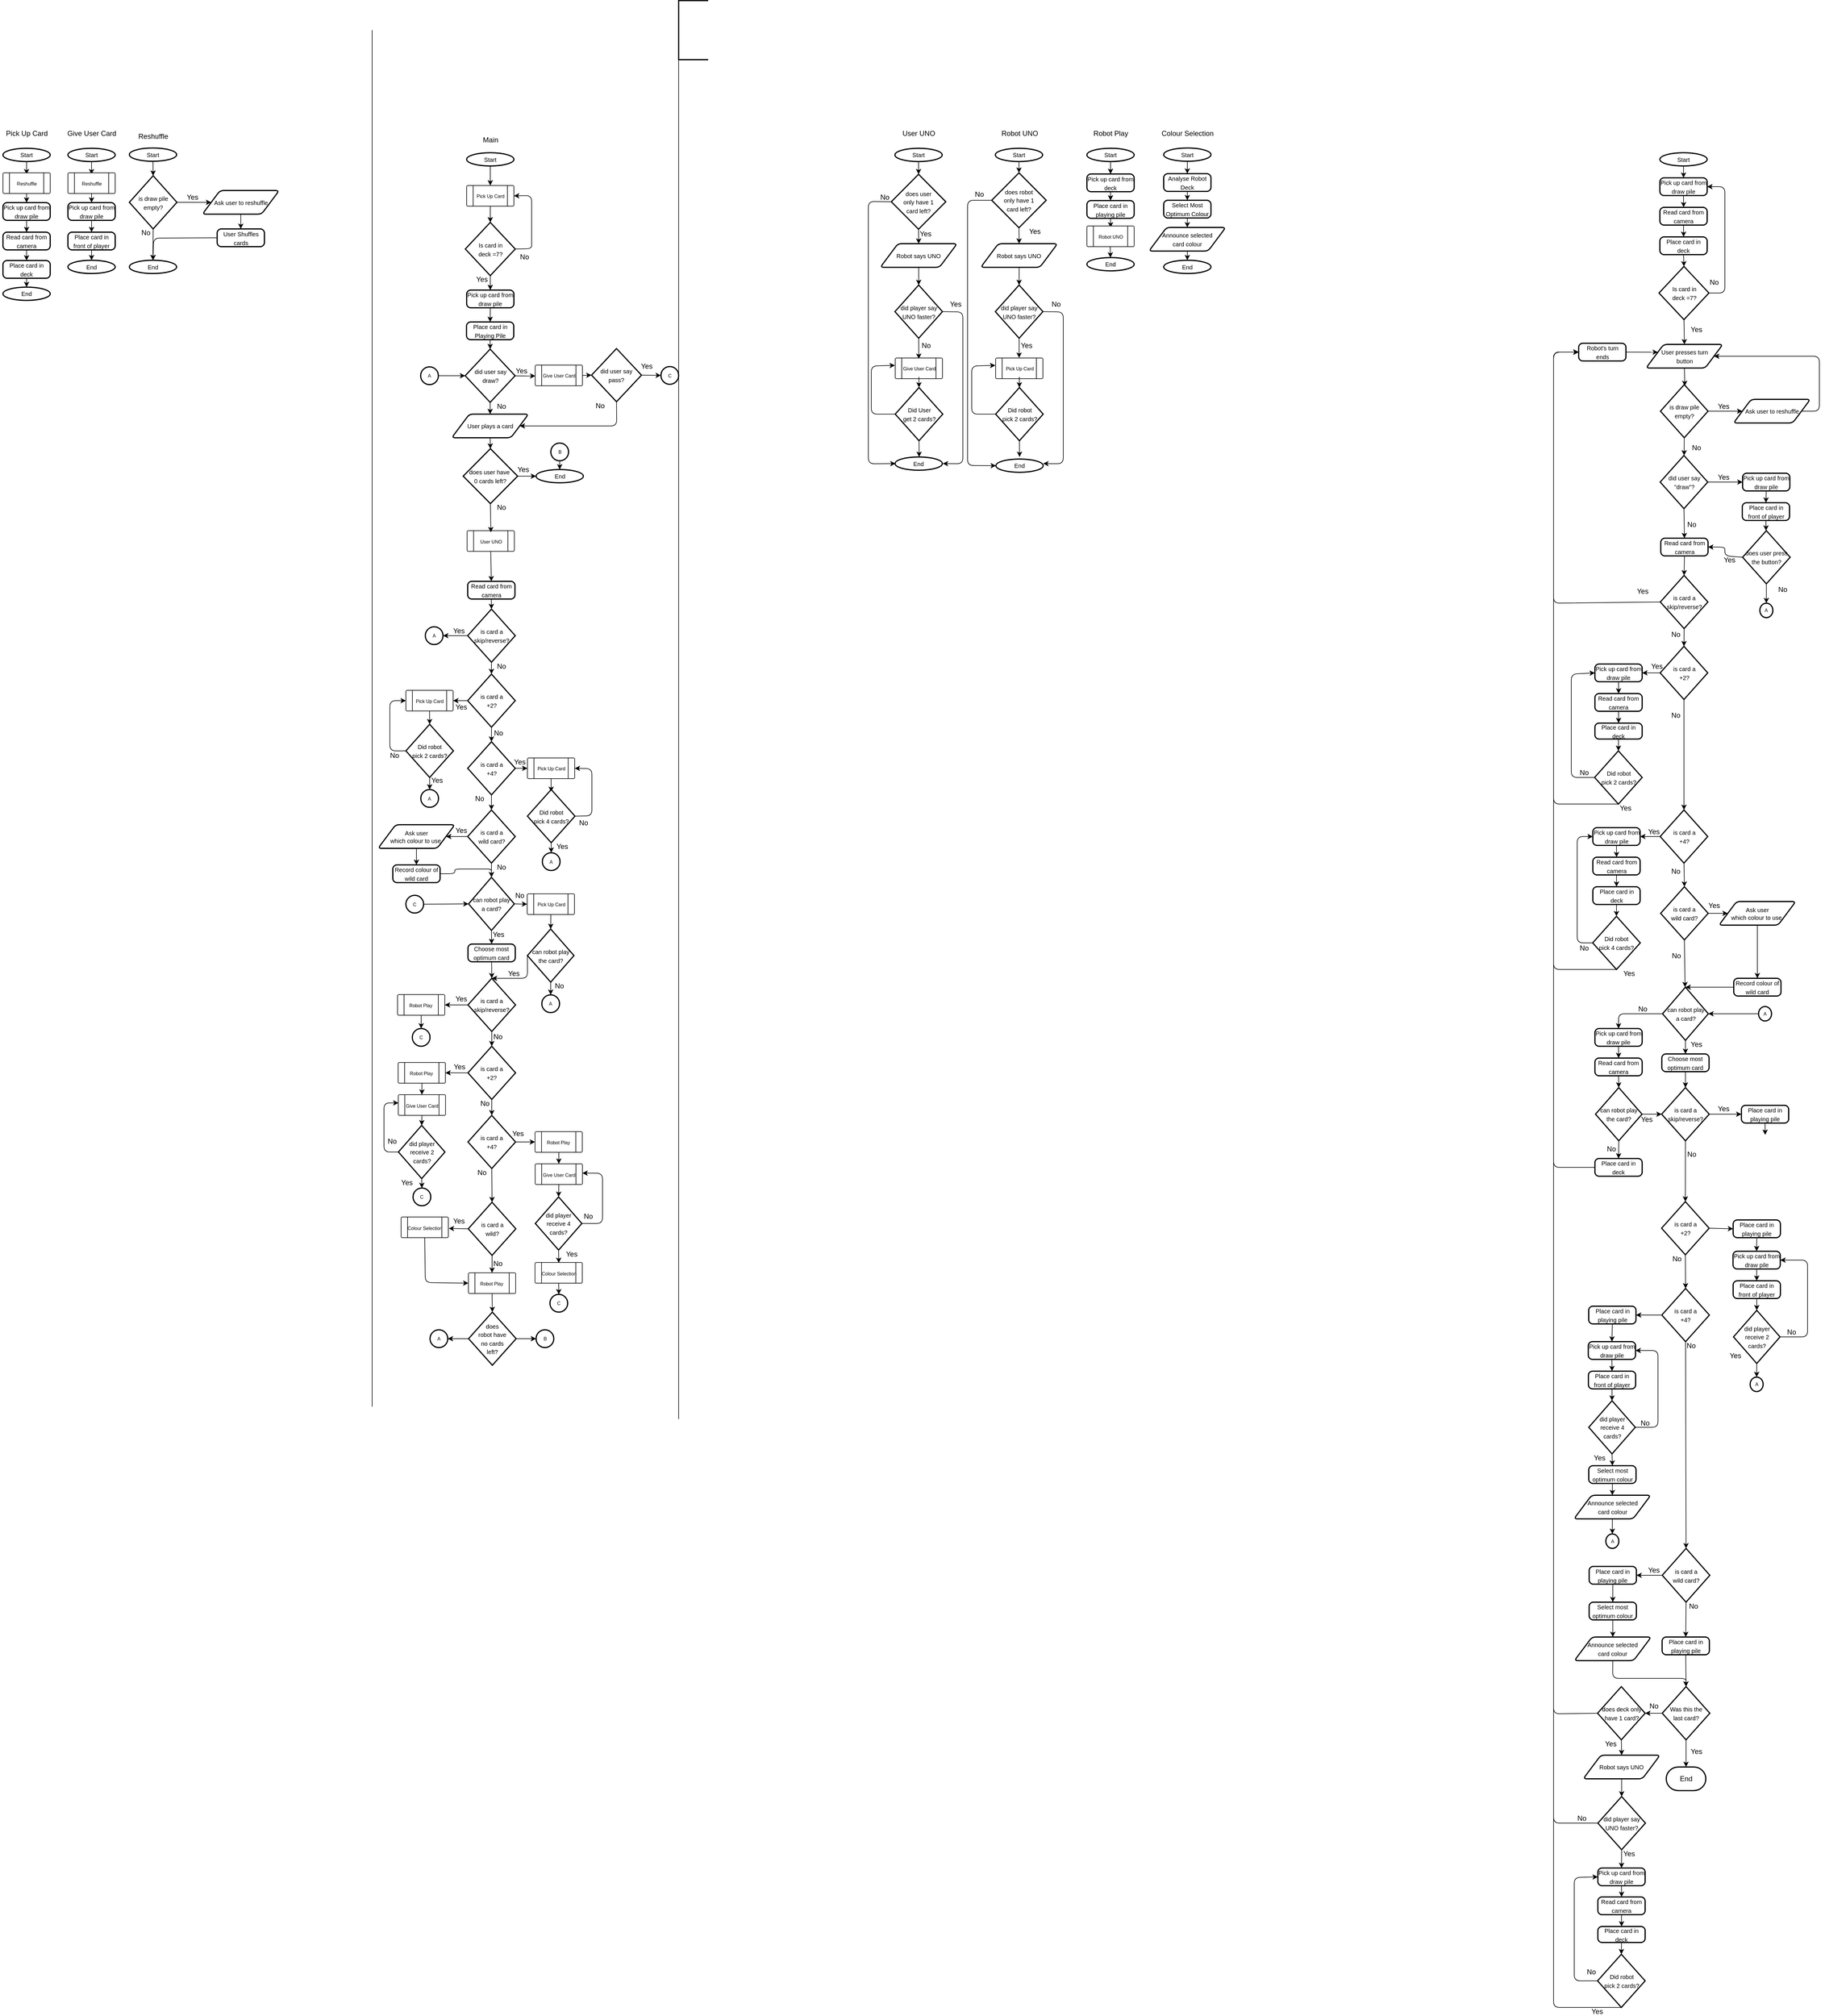 <mxfile>
    <diagram id="tPGoLKyi_iXhO9vlurZc" name="Page-1">
        <mxGraphModel dx="2319" dy="381" grid="0" gridSize="10" guides="1" tooltips="1" connect="1" arrows="1" fold="1" page="1" pageScale="1" pageWidth="850" pageHeight="1100" math="0" shadow="0">
            <root>
                <mxCell id="0"/>
                <mxCell id="1" parent="0"/>
                <mxCell id="2" style="edgeStyle=none;html=1;exitX=0.5;exitY=1;exitDx=0;exitDy=0;exitPerimeter=0;" parent="1" source="3" edge="1">
                    <mxGeometry relative="1" as="geometry">
                        <mxPoint x="1380" y="410" as="targetPoint"/>
                    </mxGeometry>
                </mxCell>
                <mxCell id="3" value="&lt;font style=&quot;font-size: 10px;&quot;&gt;Start&lt;/font&gt;" style="strokeWidth=2;html=1;shape=mxgraph.flowchart.start_1;whiteSpace=wrap;" parent="1" vertex="1">
                    <mxGeometry x="1340" y="367.5" width="80" height="22.5" as="geometry"/>
                </mxCell>
                <mxCell id="4" style="edgeStyle=none;html=1;exitX=0.5;exitY=1;exitDx=0;exitDy=0;" parent="1" source="5" edge="1">
                    <mxGeometry relative="1" as="geometry">
                        <mxPoint x="1380.111" y="460" as="targetPoint"/>
                    </mxGeometry>
                </mxCell>
                <mxCell id="5" value="&lt;font style=&quot;font-size: 10px;&quot;&gt;Pick up card from draw pile&lt;/font&gt;" style="rounded=1;whiteSpace=wrap;html=1;absoluteArcSize=1;arcSize=14;strokeWidth=2;" parent="1" vertex="1">
                    <mxGeometry x="1340" y="410" width="80" height="30" as="geometry"/>
                </mxCell>
                <mxCell id="6" style="edgeStyle=none;html=1;exitX=0.5;exitY=1;exitDx=0;exitDy=0;" parent="1" source="7" edge="1">
                    <mxGeometry relative="1" as="geometry">
                        <mxPoint x="1380.111" y="510" as="targetPoint"/>
                    </mxGeometry>
                </mxCell>
                <mxCell id="7" value="&lt;font style=&quot;font-size: 10px;&quot;&gt;Read card from camera&lt;/font&gt;" style="rounded=1;whiteSpace=wrap;html=1;absoluteArcSize=1;arcSize=14;strokeWidth=2;" parent="1" vertex="1">
                    <mxGeometry x="1340" y="460" width="80" height="30" as="geometry"/>
                </mxCell>
                <mxCell id="8" style="edgeStyle=none;html=1;exitX=0.5;exitY=1;exitDx=0;exitDy=0;entryX=0.5;entryY=0;entryDx=0;entryDy=0;entryPerimeter=0;" parent="1" source="9" target="12" edge="1">
                    <mxGeometry relative="1" as="geometry"/>
                </mxCell>
                <mxCell id="9" value="&lt;font style=&quot;font-size: 10px;&quot;&gt;Place card in deck&lt;/font&gt;" style="rounded=1;whiteSpace=wrap;html=1;absoluteArcSize=1;arcSize=14;strokeWidth=2;" parent="1" vertex="1">
                    <mxGeometry x="1340" y="510" width="80" height="30" as="geometry"/>
                </mxCell>
                <mxCell id="10" style="edgeStyle=none;html=1;exitX=1;exitY=0.5;exitDx=0;exitDy=0;exitPerimeter=0;entryX=1;entryY=0.5;entryDx=0;entryDy=0;" parent="1" source="12" target="5" edge="1">
                    <mxGeometry relative="1" as="geometry">
                        <Array as="points">
                            <mxPoint x="1450" y="605"/>
                            <mxPoint x="1450" y="425"/>
                        </Array>
                    </mxGeometry>
                </mxCell>
                <mxCell id="11" style="edgeStyle=none;html=1;exitX=0.5;exitY=1;exitDx=0;exitDy=0;exitPerimeter=0;entryX=0.5;entryY=0;entryDx=0;entryDy=0;" parent="1" source="12" target="110" edge="1">
                    <mxGeometry relative="1" as="geometry">
                        <mxPoint x="1376.634" y="673.286" as="targetPoint"/>
                        <mxPoint x="1381.5" y="630" as="sourcePoint"/>
                    </mxGeometry>
                </mxCell>
                <mxCell id="12" value="&lt;font style=&quot;font-size: 10px;&quot;&gt;Is card in &lt;br&gt;deck =7?&lt;/font&gt;" style="strokeWidth=2;html=1;shape=mxgraph.flowchart.decision;whiteSpace=wrap;" parent="1" vertex="1">
                    <mxGeometry x="1338.5" y="560" width="84.5" height="90" as="geometry"/>
                </mxCell>
                <mxCell id="14" style="edgeStyle=none;html=1;exitX=0.5;exitY=1;exitDx=0;exitDy=0;entryX=0.5;entryY=0;entryDx=0;entryDy=0;entryPerimeter=0;" parent="1" source="15" target="18" edge="1">
                    <mxGeometry relative="1" as="geometry"/>
                </mxCell>
                <mxCell id="15" value="&lt;font style=&quot;font-size: 10px;&quot;&gt;Read card from camera&lt;/font&gt;" style="rounded=1;whiteSpace=wrap;html=1;absoluteArcSize=1;arcSize=14;strokeWidth=2;" parent="1" vertex="1">
                    <mxGeometry x="1341.5" y="1020" width="80" height="30" as="geometry"/>
                </mxCell>
                <mxCell id="16" style="edgeStyle=none;html=1;exitX=0.5;exitY=1;exitDx=0;exitDy=0;exitPerimeter=0;fontFamily=Times New Roman;fontSize=10;entryX=0.5;entryY=0;entryDx=0;entryDy=0;entryPerimeter=0;" parent="1" source="18" target="22" edge="1">
                    <mxGeometry relative="1" as="geometry">
                        <mxPoint x="1382" y="1200" as="targetPoint"/>
                    </mxGeometry>
                </mxCell>
                <mxCell id="17" style="edgeStyle=none;html=1;exitX=0;exitY=0.5;exitDx=0;exitDy=0;exitPerimeter=0;strokeColor=#000000;fontSize=10;entryX=0;entryY=0.5;entryDx=0;entryDy=0;" parent="1" source="18" target="112" edge="1">
                    <mxGeometry relative="1" as="geometry">
                        <mxPoint x="1160" y="978.31" as="targetPoint"/>
                        <Array as="points">
                            <mxPoint x="1160" y="1130"/>
                            <mxPoint x="1160" y="978"/>
                            <mxPoint x="1160" y="705"/>
                        </Array>
                    </mxGeometry>
                </mxCell>
                <mxCell id="18" value="&lt;font style=&quot;font-size: 10px;&quot;&gt;is card a skip/reverse?&lt;/font&gt;" style="strokeWidth=2;html=1;shape=mxgraph.flowchart.decision;whiteSpace=wrap;" parent="1" vertex="1">
                    <mxGeometry x="1340.75" y="1083" width="80.5" height="90" as="geometry"/>
                </mxCell>
                <mxCell id="19" value="Yes" style="text;html=1;strokeColor=none;fillColor=none;align=center;verticalAlign=middle;whiteSpace=wrap;rounded=0;" parent="1" vertex="1">
                    <mxGeometry x="1282.5" y="1103" width="56" height="13" as="geometry"/>
                </mxCell>
                <mxCell id="20" style="edgeStyle=none;html=1;exitX=0.5;exitY=1;exitDx=0;exitDy=0;exitPerimeter=0;entryX=0.5;entryY=0;entryDx=0;entryDy=0;entryPerimeter=0;strokeColor=#000000;" parent="1" source="22" target="26" edge="1">
                    <mxGeometry relative="1" as="geometry"/>
                </mxCell>
                <mxCell id="21" style="edgeStyle=none;html=1;exitX=0;exitY=0.5;exitDx=0;exitDy=0;exitPerimeter=0;entryX=1;entryY=0.5;entryDx=0;entryDy=0;strokeColor=#000000;" parent="1" source="22" target="29" edge="1">
                    <mxGeometry relative="1" as="geometry"/>
                </mxCell>
                <mxCell id="22" value="&lt;font style=&quot;font-size: 10px;&quot;&gt;is card a &lt;br&gt;+2?&lt;/font&gt;" style="strokeWidth=2;html=1;shape=mxgraph.flowchart.decision;whiteSpace=wrap;" parent="1" vertex="1">
                    <mxGeometry x="1340.5" y="1203" width="80.5" height="90" as="geometry"/>
                </mxCell>
                <mxCell id="23" value="No" style="text;html=1;strokeColor=none;fillColor=none;align=center;verticalAlign=middle;whiteSpace=wrap;rounded=0;" parent="1" vertex="1">
                    <mxGeometry x="1338.5" y="1176" width="56" height="13" as="geometry"/>
                </mxCell>
                <mxCell id="24" style="edgeStyle=none;html=1;entryX=1;entryY=0.5;entryDx=0;entryDy=0;strokeColor=#000000;" parent="1" source="26" target="36" edge="1">
                    <mxGeometry relative="1" as="geometry"/>
                </mxCell>
                <mxCell id="25" style="edgeStyle=none;html=1;exitX=0.5;exitY=1;exitDx=0;exitDy=0;exitPerimeter=0;strokeColor=#000000;entryX=0.5;entryY=0;entryDx=0;entryDy=0;entryPerimeter=0;" parent="1" source="26" target="44" edge="1">
                    <mxGeometry relative="1" as="geometry">
                        <mxPoint x="1382" y="1590" as="targetPoint"/>
                    </mxGeometry>
                </mxCell>
                <mxCell id="26" value="&lt;font style=&quot;font-size: 10px;&quot;&gt;is card a &lt;br&gt;+4?&lt;/font&gt;" style="strokeWidth=2;html=1;shape=mxgraph.flowchart.decision;whiteSpace=wrap;" parent="1" vertex="1">
                    <mxGeometry x="1340.5" y="1480" width="80.5" height="90" as="geometry"/>
                </mxCell>
                <mxCell id="27" value="No" style="text;html=1;strokeColor=none;fillColor=none;align=center;verticalAlign=middle;whiteSpace=wrap;rounded=0;" parent="1" vertex="1">
                    <mxGeometry x="1338.5" y="1313" width="56" height="13" as="geometry"/>
                </mxCell>
                <mxCell id="28" style="edgeStyle=none;html=1;exitX=0.5;exitY=1;exitDx=0;exitDy=0;" parent="1" source="29" edge="1">
                    <mxGeometry relative="1" as="geometry">
                        <mxPoint x="1270.111" y="1283" as="targetPoint"/>
                    </mxGeometry>
                </mxCell>
                <mxCell id="29" value="&lt;font style=&quot;font-size: 10px;&quot;&gt;Pick up card from draw pile&lt;/font&gt;" style="rounded=1;whiteSpace=wrap;html=1;absoluteArcSize=1;arcSize=14;strokeWidth=2;" parent="1" vertex="1">
                    <mxGeometry x="1230" y="1233" width="80" height="30" as="geometry"/>
                </mxCell>
                <mxCell id="30" style="edgeStyle=none;html=1;exitX=0.5;exitY=1;exitDx=0;exitDy=0;" parent="1" source="31" edge="1">
                    <mxGeometry relative="1" as="geometry">
                        <mxPoint x="1270.111" y="1333" as="targetPoint"/>
                    </mxGeometry>
                </mxCell>
                <mxCell id="31" value="&lt;font style=&quot;font-size: 10px;&quot;&gt;Read card from camera&lt;/font&gt;" style="rounded=1;whiteSpace=wrap;html=1;absoluteArcSize=1;arcSize=14;strokeWidth=2;" parent="1" vertex="1">
                    <mxGeometry x="1230" y="1283" width="80" height="30" as="geometry"/>
                </mxCell>
                <mxCell id="32" style="edgeStyle=none;html=1;exitX=0.5;exitY=1;exitDx=0;exitDy=0;entryX=0.5;entryY=0;entryDx=0;entryDy=0;entryPerimeter=0;strokeColor=#000000;" parent="1" source="33" target="52" edge="1">
                    <mxGeometry relative="1" as="geometry"/>
                </mxCell>
                <mxCell id="33" value="&lt;font style=&quot;font-size: 10px;&quot;&gt;Place card in deck&lt;/font&gt;" style="rounded=1;whiteSpace=wrap;html=1;absoluteArcSize=1;arcSize=14;strokeWidth=2;" parent="1" vertex="1">
                    <mxGeometry x="1230" y="1333" width="80" height="27" as="geometry"/>
                </mxCell>
                <mxCell id="34" value="Yes" style="text;html=1;strokeColor=none;fillColor=none;align=center;verticalAlign=middle;whiteSpace=wrap;rounded=0;" parent="1" vertex="1">
                    <mxGeometry x="1306.5" y="1230" width="56" height="13" as="geometry"/>
                </mxCell>
                <mxCell id="35" style="edgeStyle=none;html=1;exitX=0.5;exitY=1;exitDx=0;exitDy=0;" parent="1" source="36" edge="1">
                    <mxGeometry relative="1" as="geometry">
                        <mxPoint x="1266.611" y="1560" as="targetPoint"/>
                    </mxGeometry>
                </mxCell>
                <mxCell id="36" value="&lt;font style=&quot;font-size: 10px;&quot;&gt;Pick up card from draw pile&lt;/font&gt;" style="rounded=1;whiteSpace=wrap;html=1;absoluteArcSize=1;arcSize=14;strokeWidth=2;" parent="1" vertex="1">
                    <mxGeometry x="1226.5" y="1510" width="80" height="30" as="geometry"/>
                </mxCell>
                <mxCell id="37" style="edgeStyle=none;html=1;exitX=0.5;exitY=1;exitDx=0;exitDy=0;" parent="1" source="38" edge="1">
                    <mxGeometry relative="1" as="geometry">
                        <mxPoint x="1266.611" y="1610" as="targetPoint"/>
                    </mxGeometry>
                </mxCell>
                <mxCell id="38" value="&lt;font style=&quot;font-size: 10px;&quot;&gt;Read card from camera&lt;/font&gt;" style="rounded=1;whiteSpace=wrap;html=1;absoluteArcSize=1;arcSize=14;strokeWidth=2;" parent="1" vertex="1">
                    <mxGeometry x="1226.5" y="1560" width="80" height="30" as="geometry"/>
                </mxCell>
                <mxCell id="39" style="edgeStyle=none;html=1;exitX=0.5;exitY=1;exitDx=0;exitDy=0;entryX=0.5;entryY=0;entryDx=0;entryDy=0;entryPerimeter=0;strokeColor=#000000;" parent="1" source="40" target="56" edge="1">
                    <mxGeometry relative="1" as="geometry"/>
                </mxCell>
                <mxCell id="40" value="&lt;font style=&quot;font-size: 10px;&quot;&gt;Place card in deck&lt;/font&gt;" style="rounded=1;whiteSpace=wrap;html=1;absoluteArcSize=1;arcSize=14;strokeWidth=2;" parent="1" vertex="1">
                    <mxGeometry x="1226.5" y="1610" width="80" height="30" as="geometry"/>
                </mxCell>
                <mxCell id="41" style="edgeStyle=none;html=1;strokeColor=#000000;exitX=0.5;exitY=1;exitDx=0;exitDy=0;exitPerimeter=0;entryX=0;entryY=0.5;entryDx=0;entryDy=0;" parent="1" source="56" target="112" edge="1">
                    <mxGeometry relative="1" as="geometry">
                        <mxPoint x="1290" y="774" as="targetPoint"/>
                        <mxPoint x="1267" y="1640" as="sourcePoint"/>
                        <Array as="points">
                            <mxPoint x="1160" y="1750"/>
                            <mxPoint x="1160" y="1630"/>
                            <mxPoint x="1160" y="1510"/>
                            <mxPoint x="1160" y="813"/>
                            <mxPoint x="1160" y="705"/>
                        </Array>
                    </mxGeometry>
                </mxCell>
                <mxCell id="42" style="edgeStyle=none;html=1;exitX=1;exitY=0.5;exitDx=0;exitDy=0;exitPerimeter=0;entryX=0;entryY=0.5;entryDx=0;entryDy=0;strokeColor=#000000;" parent="1" source="44" target="46" edge="1">
                    <mxGeometry relative="1" as="geometry"/>
                </mxCell>
                <mxCell id="43" style="edgeStyle=none;html=1;exitX=0.5;exitY=1;exitDx=0;exitDy=0;exitPerimeter=0;strokeColor=#000000;" parent="1" source="44" target="62" edge="1">
                    <mxGeometry relative="1" as="geometry"/>
                </mxCell>
                <mxCell id="44" value="&lt;font style=&quot;font-size: 10px;&quot;&gt;is card a &lt;br&gt;wild card?&lt;/font&gt;" style="strokeWidth=2;html=1;shape=mxgraph.flowchart.decision;whiteSpace=wrap;" parent="1" vertex="1">
                    <mxGeometry x="1341.25" y="1610" width="80.5" height="90" as="geometry"/>
                </mxCell>
                <mxCell id="205" style="edgeStyle=none;html=1;exitX=0.5;exitY=1;exitDx=0;exitDy=0;entryX=0.5;entryY=0;entryDx=0;entryDy=0;fontSize=8;" parent="1" source="46" target="206" edge="1">
                    <mxGeometry relative="1" as="geometry">
                        <mxPoint x="1504.01" y="1760" as="targetPoint"/>
                    </mxGeometry>
                </mxCell>
                <mxCell id="46" value="&lt;div style=&quot;&quot;&gt;&lt;span style=&quot;font-size: 10px; background-color: initial;&quot;&gt;Ask user&lt;/span&gt;&lt;/div&gt;&lt;span style=&quot;font-size: 10px;&quot;&gt;&lt;div style=&quot;&quot;&gt;&lt;span style=&quot;background-color: initial;&quot;&gt;which colour to use&amp;nbsp;&lt;/span&gt;&lt;/div&gt;&lt;/span&gt;" style="shape=parallelogram;html=1;strokeWidth=2;perimeter=parallelogramPerimeter;whiteSpace=wrap;rounded=1;arcSize=12;size=0.23;align=center;" parent="1" vertex="1">
                    <mxGeometry x="1440" y="1635" width="130" height="40" as="geometry"/>
                </mxCell>
                <mxCell id="47" value="No" style="text;html=1;strokeColor=none;fillColor=none;align=center;verticalAlign=middle;whiteSpace=wrap;rounded=0;" parent="1" vertex="1">
                    <mxGeometry x="1338.5" y="1577" width="56" height="13" as="geometry"/>
                </mxCell>
                <mxCell id="48" value="Yes" style="text;html=1;strokeColor=none;fillColor=none;align=center;verticalAlign=middle;whiteSpace=wrap;rounded=0;" parent="1" vertex="1">
                    <mxGeometry x="1302" y="1510" width="56" height="13" as="geometry"/>
                </mxCell>
                <mxCell id="49" value="No" style="text;html=1;strokeColor=none;fillColor=none;align=center;verticalAlign=middle;whiteSpace=wrap;rounded=0;" parent="1" vertex="1">
                    <mxGeometry x="1404" y="580" width="56" height="13" as="geometry"/>
                </mxCell>
                <mxCell id="50" style="edgeStyle=none;html=1;exitX=0;exitY=0.5;exitDx=0;exitDy=0;exitPerimeter=0;entryX=0;entryY=0.5;entryDx=0;entryDy=0;strokeColor=#000000;" parent="1" source="52" target="29" edge="1">
                    <mxGeometry relative="1" as="geometry">
                        <Array as="points">
                            <mxPoint x="1190" y="1425"/>
                            <mxPoint x="1190" y="1250"/>
                        </Array>
                    </mxGeometry>
                </mxCell>
                <mxCell id="51" style="edgeStyle=none;html=1;exitX=0.5;exitY=1;exitDx=0;exitDy=0;exitPerimeter=0;strokeColor=#000000;entryX=0;entryY=0.5;entryDx=0;entryDy=0;" parent="1" source="52" target="112" edge="1">
                    <mxGeometry relative="1" as="geometry">
                        <mxPoint x="1160" y="1340" as="targetPoint"/>
                        <Array as="points">
                            <mxPoint x="1160" y="1470"/>
                            <mxPoint x="1160" y="1340"/>
                            <mxPoint x="1160" y="813"/>
                            <mxPoint x="1160" y="705"/>
                        </Array>
                    </mxGeometry>
                </mxCell>
                <mxCell id="52" value="&lt;span style=&quot;font-size: 10px;&quot;&gt;Did robot&lt;br&gt;pick 2 cards?&lt;/span&gt;" style="strokeWidth=2;html=1;shape=mxgraph.flowchart.decision;whiteSpace=wrap;" parent="1" vertex="1">
                    <mxGeometry x="1229.5" y="1380" width="80.5" height="90" as="geometry"/>
                </mxCell>
                <mxCell id="53" value="Yes" style="text;html=1;strokeColor=none;fillColor=none;align=center;verticalAlign=middle;whiteSpace=wrap;rounded=0;" parent="1" vertex="1">
                    <mxGeometry x="1254" y="1470" width="56" height="13" as="geometry"/>
                </mxCell>
                <mxCell id="54" value="No" style="text;html=1;strokeColor=none;fillColor=none;align=center;verticalAlign=middle;whiteSpace=wrap;rounded=0;" parent="1" vertex="1">
                    <mxGeometry x="1184" y="1410" width="56" height="13" as="geometry"/>
                </mxCell>
                <mxCell id="55" style="edgeStyle=none;html=1;exitX=0;exitY=0.5;exitDx=0;exitDy=0;exitPerimeter=0;entryX=0;entryY=0.5;entryDx=0;entryDy=0;strokeColor=#000000;" parent="1" source="56" target="36" edge="1">
                    <mxGeometry relative="1" as="geometry">
                        <Array as="points">
                            <mxPoint x="1200" y="1705"/>
                            <mxPoint x="1200" y="1525"/>
                        </Array>
                    </mxGeometry>
                </mxCell>
                <mxCell id="56" value="&lt;span style=&quot;font-size: 10px;&quot;&gt;Did robot&lt;br&gt;pick 4 cards?&lt;/span&gt;" style="strokeWidth=2;html=1;shape=mxgraph.flowchart.decision;whiteSpace=wrap;" parent="1" vertex="1">
                    <mxGeometry x="1226.25" y="1660" width="80.5" height="90" as="geometry"/>
                </mxCell>
                <mxCell id="57" value="Yes" style="text;html=1;strokeColor=none;fillColor=none;align=center;verticalAlign=middle;whiteSpace=wrap;rounded=0;" parent="1" vertex="1">
                    <mxGeometry x="1260" y="1750" width="56" height="13" as="geometry"/>
                </mxCell>
                <mxCell id="58" value="No" style="text;html=1;strokeColor=none;fillColor=none;align=center;verticalAlign=middle;whiteSpace=wrap;rounded=0;" parent="1" vertex="1">
                    <mxGeometry x="1184" y="1707" width="56" height="13" as="geometry"/>
                </mxCell>
                <mxCell id="59" value="Yes" style="text;html=1;strokeColor=none;fillColor=none;align=center;verticalAlign=middle;whiteSpace=wrap;rounded=0;" parent="1" vertex="1">
                    <mxGeometry x="1404" y="1635" width="56" height="13" as="geometry"/>
                </mxCell>
                <mxCell id="61" style="edgeStyle=none;html=1;exitX=0;exitY=0.5;exitDx=0;exitDy=0;exitPerimeter=0;strokeColor=#000000;entryX=0.5;entryY=0;entryDx=0;entryDy=0;" parent="1" source="62" target="65" edge="1">
                    <mxGeometry relative="1" as="geometry">
                        <mxPoint x="1269.75" y="1850" as="targetPoint"/>
                        <Array as="points">
                            <mxPoint x="1270" y="1825"/>
                        </Array>
                    </mxGeometry>
                </mxCell>
                <mxCell id="124" style="edgeStyle=none;html=1;exitX=0.5;exitY=1;exitDx=0;exitDy=0;exitPerimeter=0;entryX=0.5;entryY=0;entryDx=0;entryDy=0;" parent="1" source="62" target="122" edge="1">
                    <mxGeometry relative="1" as="geometry"/>
                </mxCell>
                <mxCell id="62" value="&lt;span style=&quot;font-size: 10px;&quot;&gt;can robot play &lt;br&gt;a card?&lt;/span&gt;" style="strokeWidth=2;html=1;shape=mxgraph.flowchart.decision;whiteSpace=wrap;" parent="1" vertex="1">
                    <mxGeometry x="1344.5" y="1780" width="77.5" height="90" as="geometry"/>
                </mxCell>
                <mxCell id="63" value="No" style="text;html=1;strokeColor=none;fillColor=none;align=center;verticalAlign=middle;whiteSpace=wrap;rounded=0;" parent="1" vertex="1">
                    <mxGeometry x="1340" y="1720" width="56" height="13" as="geometry"/>
                </mxCell>
                <mxCell id="64" style="edgeStyle=none;html=1;exitX=0.5;exitY=1;exitDx=0;exitDy=0;" parent="1" source="65" edge="1">
                    <mxGeometry relative="1" as="geometry">
                        <mxPoint x="1270.111" y="1900" as="targetPoint"/>
                    </mxGeometry>
                </mxCell>
                <mxCell id="65" value="&lt;font style=&quot;font-size: 10px;&quot;&gt;Pick up card from draw pile&lt;/font&gt;" style="rounded=1;whiteSpace=wrap;html=1;absoluteArcSize=1;arcSize=14;strokeWidth=2;" parent="1" vertex="1">
                    <mxGeometry x="1230" y="1850" width="80" height="30" as="geometry"/>
                </mxCell>
                <mxCell id="66" style="edgeStyle=none;html=1;exitX=0.5;exitY=1;exitDx=0;exitDy=0;entryX=0.5;entryY=0;entryDx=0;entryDy=0;entryPerimeter=0;" parent="1" source="67" target="70" edge="1">
                    <mxGeometry relative="1" as="geometry">
                        <mxPoint x="1270.111" y="1950.0" as="targetPoint"/>
                    </mxGeometry>
                </mxCell>
                <mxCell id="67" value="&lt;font style=&quot;font-size: 10px;&quot;&gt;Read card from camera&lt;/font&gt;" style="rounded=1;whiteSpace=wrap;html=1;absoluteArcSize=1;arcSize=14;strokeWidth=2;" parent="1" vertex="1">
                    <mxGeometry x="1230" y="1900" width="80" height="30" as="geometry"/>
                </mxCell>
                <mxCell id="68" style="edgeStyle=none;html=1;exitX=0.5;exitY=1;exitDx=0;exitDy=0;exitPerimeter=0;entryX=0.5;entryY=0;entryDx=0;entryDy=0;strokeColor=#000000;" parent="1" source="70" target="72" edge="1">
                    <mxGeometry relative="1" as="geometry"/>
                </mxCell>
                <mxCell id="125" style="edgeStyle=none;html=1;exitX=1;exitY=0.5;exitDx=0;exitDy=0;exitPerimeter=0;entryX=0;entryY=0.5;entryDx=0;entryDy=0;entryPerimeter=0;" parent="1" source="70" target="77" edge="1">
                    <mxGeometry relative="1" as="geometry"/>
                </mxCell>
                <mxCell id="70" value="&lt;span style=&quot;font-size: 10px;&quot;&gt;can robot play &lt;br&gt;the card?&lt;/span&gt;" style="strokeWidth=2;html=1;shape=mxgraph.flowchart.decision;whiteSpace=wrap;" parent="1" vertex="1">
                    <mxGeometry x="1231" y="1950" width="78.75" height="90" as="geometry"/>
                </mxCell>
                <mxCell id="71" style="edgeStyle=none;html=1;exitX=0;exitY=0.5;exitDx=0;exitDy=0;strokeColor=#000000;entryX=0;entryY=0.5;entryDx=0;entryDy=0;" parent="1" source="72" target="112" edge="1">
                    <mxGeometry relative="1" as="geometry">
                        <mxPoint x="1290" y="774" as="targetPoint"/>
                        <Array as="points">
                            <mxPoint x="1160" y="2085"/>
                            <mxPoint x="1160" y="1935"/>
                            <mxPoint x="1160" y="813"/>
                            <mxPoint x="1160" y="705"/>
                        </Array>
                    </mxGeometry>
                </mxCell>
                <mxCell id="72" value="&lt;span style=&quot;font-size: 10px;&quot;&gt;Place card in deck&lt;/span&gt;" style="rounded=1;whiteSpace=wrap;html=1;absoluteArcSize=1;arcSize=14;strokeWidth=2;" parent="1" vertex="1">
                    <mxGeometry x="1230" y="2070" width="80" height="30" as="geometry"/>
                </mxCell>
                <mxCell id="73" value="No" style="text;html=1;strokeColor=none;fillColor=none;align=center;verticalAlign=middle;whiteSpace=wrap;rounded=0;" parent="1" vertex="1">
                    <mxGeometry x="1226.25" y="2047" width="63.75" height="13" as="geometry"/>
                </mxCell>
                <mxCell id="74" value="No" style="text;html=1;strokeColor=none;fillColor=none;align=center;verticalAlign=middle;whiteSpace=wrap;rounded=0;" parent="1" vertex="1">
                    <mxGeometry x="1282.5" y="1810" width="56" height="13" as="geometry"/>
                </mxCell>
                <mxCell id="75" style="edgeStyle=none;html=1;exitX=0.5;exitY=1;exitDx=0;exitDy=0;exitPerimeter=0;fontFamily=Times New Roman;fontSize=10;entryX=0.5;entryY=0;entryDx=0;entryDy=0;entryPerimeter=0;" parent="1" source="77" target="80" edge="1">
                    <mxGeometry relative="1" as="geometry">
                        <mxPoint x="1384.37" y="2080" as="targetPoint"/>
                    </mxGeometry>
                </mxCell>
                <mxCell id="117" style="edgeStyle=none;html=1;exitX=1;exitY=0.5;exitDx=0;exitDy=0;exitPerimeter=0;entryX=0;entryY=0.5;entryDx=0;entryDy=0;" parent="1" source="77" target="121" edge="1">
                    <mxGeometry relative="1" as="geometry">
                        <mxPoint x="1468.45" y="2011" as="targetPoint"/>
                    </mxGeometry>
                </mxCell>
                <mxCell id="77" value="&lt;font style=&quot;font-size: 10px;&quot;&gt;is card a skip/reverse?&lt;/font&gt;" style="strokeWidth=2;html=1;shape=mxgraph.flowchart.decision;whiteSpace=wrap;" parent="1" vertex="1">
                    <mxGeometry x="1343" y="1950" width="80.5" height="90" as="geometry"/>
                </mxCell>
                <mxCell id="78" style="edgeStyle=none;html=1;exitX=0.5;exitY=1;exitDx=0;exitDy=0;exitPerimeter=0;entryX=0.5;entryY=0;entryDx=0;entryDy=0;entryPerimeter=0;strokeColor=#000000;" parent="1" source="80" target="84" edge="1">
                    <mxGeometry relative="1" as="geometry"/>
                </mxCell>
                <mxCell id="133" style="edgeStyle=none;html=1;exitX=1;exitY=0.5;exitDx=0;exitDy=0;exitPerimeter=0;entryX=0;entryY=0.5;entryDx=0;entryDy=0;" parent="1" source="80" target="130" edge="1">
                    <mxGeometry relative="1" as="geometry"/>
                </mxCell>
                <mxCell id="80" value="&lt;font style=&quot;font-size: 10px;&quot;&gt;is card a &lt;br&gt;+2?&lt;/font&gt;" style="strokeWidth=2;html=1;shape=mxgraph.flowchart.decision;whiteSpace=wrap;" parent="1" vertex="1">
                    <mxGeometry x="1342.87" y="2143" width="80.5" height="90" as="geometry"/>
                </mxCell>
                <mxCell id="81" value="No" style="text;html=1;strokeColor=none;fillColor=none;align=center;verticalAlign=middle;whiteSpace=wrap;rounded=0;" parent="1" vertex="1">
                    <mxGeometry x="1365.5" y="2056" width="56" height="13" as="geometry"/>
                </mxCell>
                <mxCell id="82" style="edgeStyle=none;html=1;exitX=0.5;exitY=1;exitDx=0;exitDy=0;exitPerimeter=0;strokeColor=#000000;entryX=0.5;entryY=0;entryDx=0;entryDy=0;entryPerimeter=0;" parent="1" source="84" target="86" edge="1">
                    <mxGeometry relative="1" as="geometry">
                        <mxPoint x="1384.37" y="2550" as="targetPoint"/>
                    </mxGeometry>
                </mxCell>
                <mxCell id="139" style="edgeStyle=none;html=1;exitX=0;exitY=0.5;exitDx=0;exitDy=0;exitPerimeter=0;entryX=1;entryY=0.5;entryDx=0;entryDy=0;" parent="1" source="84" target="131" edge="1">
                    <mxGeometry relative="1" as="geometry"/>
                </mxCell>
                <mxCell id="84" value="&lt;font style=&quot;font-size: 10px;&quot;&gt;is card a &lt;br&gt;+4?&lt;/font&gt;" style="strokeWidth=2;html=1;shape=mxgraph.flowchart.decision;whiteSpace=wrap;" parent="1" vertex="1">
                    <mxGeometry x="1343.25" y="2290" width="80.5" height="90" as="geometry"/>
                </mxCell>
                <mxCell id="85" value="No" style="text;html=1;strokeColor=none;fillColor=none;align=center;verticalAlign=middle;whiteSpace=wrap;rounded=0;" parent="1" vertex="1">
                    <mxGeometry x="1340.87" y="2233" width="56" height="13" as="geometry"/>
                </mxCell>
                <mxCell id="161" style="edgeStyle=none;html=1;exitX=0;exitY=0.5;exitDx=0;exitDy=0;exitPerimeter=0;entryX=1;entryY=0.5;entryDx=0;entryDy=0;fontSize=8;" parent="1" source="86" target="160" edge="1">
                    <mxGeometry relative="1" as="geometry"/>
                </mxCell>
                <mxCell id="164" style="edgeStyle=none;html=1;exitX=0.5;exitY=1;exitDx=0;exitDy=0;exitPerimeter=0;entryX=0.5;entryY=0;entryDx=0;entryDy=0;fontSize=8;" parent="1" source="86" target="163" edge="1">
                    <mxGeometry relative="1" as="geometry"/>
                </mxCell>
                <mxCell id="86" value="&lt;font style=&quot;font-size: 10px;&quot;&gt;is card a &lt;br&gt;wild card?&lt;/font&gt;" style="strokeWidth=2;html=1;shape=mxgraph.flowchart.decision;whiteSpace=wrap;" parent="1" vertex="1">
                    <mxGeometry x="1344" y="2730" width="80.5" height="91" as="geometry"/>
                </mxCell>
                <mxCell id="87" value="No" style="text;html=1;strokeColor=none;fillColor=none;align=center;verticalAlign=middle;whiteSpace=wrap;rounded=0;" parent="1" vertex="1">
                    <mxGeometry x="1365.25" y="2380" width="56" height="13" as="geometry"/>
                </mxCell>
                <mxCell id="88" style="edgeStyle=none;html=1;exitX=0.5;exitY=1;exitDx=0;exitDy=0;entryX=0.5;entryY=0;entryDx=0;entryDy=0;strokeColor=#000000;" parent="1" source="89" target="91" edge="1">
                    <mxGeometry relative="1" as="geometry"/>
                </mxCell>
                <mxCell id="89" value="&lt;font style=&quot;font-size: 10px;&quot;&gt;Pick up card from draw pile&lt;/font&gt;" style="rounded=1;whiteSpace=wrap;html=1;absoluteArcSize=1;arcSize=14;strokeWidth=2;" parent="1" vertex="1">
                    <mxGeometry x="1463.78" y="2227" width="80" height="30" as="geometry"/>
                </mxCell>
                <mxCell id="90" style="edgeStyle=none;html=1;exitX=0.5;exitY=1;exitDx=0;exitDy=0;entryX=0.5;entryY=0;entryDx=0;entryDy=0;entryPerimeter=0;strokeColor=#000000;fontSize=10;" parent="1" source="91" target="94" edge="1">
                    <mxGeometry relative="1" as="geometry"/>
                </mxCell>
                <mxCell id="91" value="&lt;font style=&quot;font-size: 10px;&quot;&gt;Place card in front of player&lt;/font&gt;" style="rounded=1;whiteSpace=wrap;html=1;absoluteArcSize=1;arcSize=14;strokeWidth=2;" parent="1" vertex="1">
                    <mxGeometry x="1464" y="2277" width="80" height="30" as="geometry"/>
                </mxCell>
                <mxCell id="92" style="edgeStyle=none;html=1;exitX=1;exitY=0.5;exitDx=0;exitDy=0;exitPerimeter=0;entryX=1;entryY=0.5;entryDx=0;entryDy=0;strokeColor=#000000;fontSize=10;" parent="1" source="94" target="89" edge="1">
                    <mxGeometry relative="1" as="geometry">
                        <Array as="points">
                            <mxPoint x="1590" y="2372"/>
                            <mxPoint x="1590" y="2242"/>
                        </Array>
                    </mxGeometry>
                </mxCell>
                <mxCell id="267" style="edgeStyle=none;html=1;exitX=0.5;exitY=1;exitDx=0;exitDy=0;exitPerimeter=0;entryX=0.5;entryY=0;entryDx=0;entryDy=0;entryPerimeter=0;" edge="1" parent="1" source="94" target="266">
                    <mxGeometry relative="1" as="geometry"/>
                </mxCell>
                <mxCell id="94" value="&lt;span style=&quot;font-size: 10px;&quot;&gt;did player receive 2&lt;br&gt;&lt;/span&gt;&lt;font style=&quot;font-size: 10px;&quot;&gt;cards?&lt;/font&gt;" style="strokeWidth=2;html=1;shape=mxgraph.flowchart.decision;whiteSpace=wrap;" parent="1" vertex="1">
                    <mxGeometry x="1464.63" y="2327" width="78.75" height="90" as="geometry"/>
                </mxCell>
                <mxCell id="95" value="No" style="text;html=1;strokeColor=none;fillColor=none;align=center;verticalAlign=middle;whiteSpace=wrap;rounded=0;" parent="1" vertex="1">
                    <mxGeometry x="1534.5" y="2357" width="56" height="13" as="geometry"/>
                </mxCell>
                <mxCell id="96" style="edgeStyle=none;html=1;exitX=0.5;exitY=1;exitDx=0;exitDy=0;entryX=0.5;entryY=0;entryDx=0;entryDy=0;strokeColor=#000000;" parent="1" source="97" target="99" edge="1">
                    <mxGeometry relative="1" as="geometry"/>
                </mxCell>
                <mxCell id="97" value="&lt;font style=&quot;font-size: 10px;&quot;&gt;Pick up card from draw pile&lt;/font&gt;" style="rounded=1;whiteSpace=wrap;html=1;absoluteArcSize=1;arcSize=14;strokeWidth=2;" parent="1" vertex="1">
                    <mxGeometry x="1218.75" y="2380" width="80" height="30" as="geometry"/>
                </mxCell>
                <mxCell id="98" style="edgeStyle=none;html=1;exitX=0.5;exitY=1;exitDx=0;exitDy=0;entryX=0.5;entryY=0;entryDx=0;entryDy=0;entryPerimeter=0;strokeColor=#000000;fontSize=10;" parent="1" source="99" target="102" edge="1">
                    <mxGeometry relative="1" as="geometry"/>
                </mxCell>
                <mxCell id="99" value="&lt;font style=&quot;font-size: 10px;&quot;&gt;Place card in front of player&lt;/font&gt;" style="rounded=1;whiteSpace=wrap;html=1;absoluteArcSize=1;arcSize=14;strokeWidth=2;" parent="1" vertex="1">
                    <mxGeometry x="1218.97" y="2430" width="80" height="30" as="geometry"/>
                </mxCell>
                <mxCell id="100" style="edgeStyle=none;html=1;exitX=1;exitY=0.5;exitDx=0;exitDy=0;exitPerimeter=0;entryX=1;entryY=0.5;entryDx=0;entryDy=0;strokeColor=#000000;fontSize=10;" parent="1" source="102" target="97" edge="1">
                    <mxGeometry relative="1" as="geometry">
                        <Array as="points">
                            <mxPoint x="1336.75" y="2525"/>
                            <mxPoint x="1336.75" y="2395"/>
                        </Array>
                    </mxGeometry>
                </mxCell>
                <mxCell id="146" style="edgeStyle=none;html=1;exitX=0.5;exitY=1;exitDx=0;exitDy=0;exitPerimeter=0;entryX=0.5;entryY=0;entryDx=0;entryDy=0;" parent="1" source="102" target="147" edge="1">
                    <mxGeometry relative="1" as="geometry">
                        <mxPoint x="1258.13" y="2590" as="targetPoint"/>
                    </mxGeometry>
                </mxCell>
                <mxCell id="102" value="&lt;span style=&quot;font-size: 10px;&quot;&gt;did player receive 4&lt;br&gt;&lt;/span&gt;&lt;font style=&quot;font-size: 10px;&quot;&gt;cards?&lt;/font&gt;" style="strokeWidth=2;html=1;shape=mxgraph.flowchart.decision;whiteSpace=wrap;" parent="1" vertex="1">
                    <mxGeometry x="1219.6" y="2480" width="78.75" height="90" as="geometry"/>
                </mxCell>
                <mxCell id="103" value="No" style="text;html=1;strokeColor=none;fillColor=none;align=center;verticalAlign=middle;whiteSpace=wrap;rounded=0;" parent="1" vertex="1">
                    <mxGeometry x="1287.25" y="2511" width="56" height="13" as="geometry"/>
                </mxCell>
                <mxCell id="104" value="Yes" style="text;html=1;strokeColor=none;fillColor=none;align=center;verticalAlign=middle;whiteSpace=wrap;rounded=0;" parent="1" vertex="1">
                    <mxGeometry x="1290" y="1997" width="56" height="13" as="geometry"/>
                </mxCell>
                <mxCell id="105" value="Yes" style="text;html=1;strokeColor=none;fillColor=none;align=center;verticalAlign=middle;whiteSpace=wrap;rounded=0;" parent="1" vertex="1">
                    <mxGeometry x="1440" y="2397" width="56" height="13" as="geometry"/>
                </mxCell>
                <mxCell id="108" value="Yes" style="text;html=1;strokeColor=none;fillColor=none;align=center;verticalAlign=middle;whiteSpace=wrap;rounded=0;" parent="1" vertex="1">
                    <mxGeometry x="1210" y="2570" width="56" height="13" as="geometry"/>
                </mxCell>
                <mxCell id="109" value="Yes" style="text;html=1;strokeColor=none;fillColor=none;align=center;verticalAlign=middle;whiteSpace=wrap;rounded=0;" parent="1" vertex="1">
                    <mxGeometry x="1420" y="1979" width="56" height="13" as="geometry"/>
                </mxCell>
                <mxCell id="192" style="edgeStyle=none;html=1;exitX=0.5;exitY=1;exitDx=0;exitDy=0;entryX=0.511;entryY=0.027;entryDx=0;entryDy=0;entryPerimeter=0;fontSize=8;" parent="1" source="110" target="190" edge="1">
                    <mxGeometry relative="1" as="geometry"/>
                </mxCell>
                <mxCell id="110" value="&lt;div style=&quot;&quot;&gt;&lt;span style=&quot;font-size: 10px;&quot;&gt;User presses turn&lt;/span&gt;&lt;/div&gt;&lt;div style=&quot;&quot;&gt;&lt;span style=&quot;font-size: 10px;&quot;&gt;button&lt;/span&gt;&lt;/div&gt;" style="shape=parallelogram;html=1;strokeWidth=2;perimeter=parallelogramPerimeter;whiteSpace=wrap;rounded=1;arcSize=12;size=0.23;align=center;" parent="1" vertex="1">
                    <mxGeometry x="1316.5" y="692" width="130" height="40" as="geometry"/>
                </mxCell>
                <mxCell id="111" style="edgeStyle=none;html=1;exitX=1;exitY=0.5;exitDx=0;exitDy=0;entryX=0;entryY=0.25;entryDx=0;entryDy=0;strokeColor=#000000;fontSize=10;" parent="1" source="112" target="110" edge="1">
                    <mxGeometry relative="1" as="geometry"/>
                </mxCell>
                <mxCell id="112" value="&lt;font style=&quot;font-size: 10px;&quot;&gt;Robot's turn ends&lt;/font&gt;" style="rounded=1;whiteSpace=wrap;html=1;absoluteArcSize=1;arcSize=14;strokeWidth=2;" parent="1" vertex="1">
                    <mxGeometry x="1202.5" y="690" width="80" height="30" as="geometry"/>
                </mxCell>
                <mxCell id="113" value="Yes" style="text;html=1;strokeColor=none;fillColor=none;align=center;verticalAlign=middle;whiteSpace=wrap;rounded=0;" parent="1" vertex="1">
                    <mxGeometry x="1374" y="660" width="56" height="13" as="geometry"/>
                </mxCell>
                <mxCell id="114" value="Yes" style="text;html=1;strokeColor=none;fillColor=none;align=center;verticalAlign=middle;whiteSpace=wrap;rounded=0;" parent="1" vertex="1">
                    <mxGeometry x="1374" y="1870" width="56" height="13" as="geometry"/>
                </mxCell>
                <mxCell id="209" style="edgeStyle=none;html=1;exitX=0.5;exitY=1;exitDx=0;exitDy=0;entryX=0.5;entryY=0;entryDx=0;entryDy=0;entryPerimeter=0;fontSize=8;" parent="1" source="121" edge="1">
                    <mxGeometry relative="1" as="geometry">
                        <mxPoint x="1518.25" y="2030" as="targetPoint"/>
                    </mxGeometry>
                </mxCell>
                <mxCell id="121" value="&lt;div style=&quot;border-color: var(--border-color);&quot;&gt;&lt;span style=&quot;font-size: 10px;&quot;&gt;Place card in playing pile&lt;/span&gt;&lt;/div&gt;" style="rounded=1;whiteSpace=wrap;html=1;absoluteArcSize=1;arcSize=14;strokeWidth=2;" parent="1" vertex="1">
                    <mxGeometry x="1478" y="1980" width="80" height="30" as="geometry"/>
                </mxCell>
                <mxCell id="127" style="edgeStyle=none;html=1;exitX=0.5;exitY=1;exitDx=0;exitDy=0;entryX=0.5;entryY=0;entryDx=0;entryDy=0;entryPerimeter=0;" parent="1" source="122" target="77" edge="1">
                    <mxGeometry relative="1" as="geometry"/>
                </mxCell>
                <mxCell id="122" value="&lt;span style=&quot;font-size: 10px;&quot;&gt;Choose most optimum card&lt;/span&gt;" style="rounded=1;whiteSpace=wrap;html=1;absoluteArcSize=1;arcSize=14;strokeWidth=2;" parent="1" vertex="1">
                    <mxGeometry x="1343.25" y="1893" width="80" height="30" as="geometry"/>
                </mxCell>
                <mxCell id="132" style="edgeStyle=none;html=1;exitX=0.5;exitY=1;exitDx=0;exitDy=0;entryX=0.5;entryY=0;entryDx=0;entryDy=0;" parent="1" source="130" target="89" edge="1">
                    <mxGeometry relative="1" as="geometry"/>
                </mxCell>
                <mxCell id="130" value="&lt;div style=&quot;border-color: var(--border-color);&quot;&gt;&lt;span style=&quot;font-size: 10px;&quot;&gt;Place card in playing pile&lt;/span&gt;&lt;/div&gt;" style="rounded=1;whiteSpace=wrap;html=1;absoluteArcSize=1;arcSize=14;strokeWidth=2;" parent="1" vertex="1">
                    <mxGeometry x="1464.01" y="2174" width="80" height="30" as="geometry"/>
                </mxCell>
                <mxCell id="140" style="edgeStyle=none;html=1;exitX=0.5;exitY=1;exitDx=0;exitDy=0;entryX=0.5;entryY=0;entryDx=0;entryDy=0;" parent="1" source="131" target="97" edge="1">
                    <mxGeometry relative="1" as="geometry"/>
                </mxCell>
                <mxCell id="131" value="&lt;div style=&quot;border-color: var(--border-color);&quot;&gt;&lt;span style=&quot;font-size: 10px;&quot;&gt;Place card in playing pile&lt;/span&gt;&lt;/div&gt;" style="rounded=1;whiteSpace=wrap;html=1;absoluteArcSize=1;arcSize=14;strokeWidth=2;" parent="1" vertex="1">
                    <mxGeometry x="1219.5" y="2320" width="80" height="30" as="geometry"/>
                </mxCell>
                <mxCell id="151" style="edgeStyle=none;html=1;exitX=0.5;exitY=1;exitDx=0;exitDy=0;entryX=0.5;entryY=0;entryDx=0;entryDy=0;fontSize=8;" parent="1" source="147" target="150" edge="1">
                    <mxGeometry relative="1" as="geometry"/>
                </mxCell>
                <mxCell id="147" value="&lt;font style=&quot;font-size: 10px;&quot;&gt;Select most optimum colour&lt;/font&gt;" style="rounded=1;whiteSpace=wrap;html=1;absoluteArcSize=1;arcSize=14;strokeWidth=2;" parent="1" vertex="1">
                    <mxGeometry x="1219.6" y="2590" width="80" height="30" as="geometry"/>
                </mxCell>
                <mxCell id="269" style="edgeStyle=none;html=1;exitX=0.5;exitY=1;exitDx=0;exitDy=0;entryX=0.5;entryY=0;entryDx=0;entryDy=0;entryPerimeter=0;" edge="1" parent="1" source="150" target="268">
                    <mxGeometry relative="1" as="geometry"/>
                </mxCell>
                <mxCell id="150" value="&lt;span style=&quot;font-size: 10px;&quot;&gt;Announce selected&lt;br&gt;card colour&lt;br&gt;&lt;/span&gt;" style="shape=parallelogram;html=1;strokeWidth=2;perimeter=parallelogramPerimeter;whiteSpace=wrap;rounded=1;arcSize=12;size=0.23;align=center;" parent="1" vertex="1">
                    <mxGeometry x="1194.5" y="2640" width="130" height="40" as="geometry"/>
                </mxCell>
                <mxCell id="152" style="edgeStyle=none;html=1;exitX=0.5;exitY=1;exitDx=0;exitDy=0;entryX=0.5;entryY=0;entryDx=0;entryDy=0;fontSize=8;" parent="1" source="153" target="154" edge="1">
                    <mxGeometry relative="1" as="geometry">
                        <mxPoint x="1260.13" y="2871" as="targetPoint"/>
                    </mxGeometry>
                </mxCell>
                <mxCell id="153" value="&lt;font style=&quot;font-size: 10px;&quot;&gt;Select most optimum colour&lt;/font&gt;" style="rounded=1;whiteSpace=wrap;html=1;absoluteArcSize=1;arcSize=14;strokeWidth=2;" parent="1" vertex="1">
                    <mxGeometry x="1220.23" y="2821" width="80" height="30" as="geometry"/>
                </mxCell>
                <mxCell id="265" style="edgeStyle=none;html=1;exitX=0.5;exitY=1;exitDx=0;exitDy=0;entryX=0.5;entryY=0;entryDx=0;entryDy=0;entryPerimeter=0;" edge="1" parent="1" source="154" target="246">
                    <mxGeometry relative="1" as="geometry">
                        <Array as="points">
                            <mxPoint x="1260" y="2950"/>
                            <mxPoint x="1320" y="2950"/>
                            <mxPoint x="1384" y="2950"/>
                        </Array>
                    </mxGeometry>
                </mxCell>
                <mxCell id="154" value="&lt;span style=&quot;font-size: 10px;&quot;&gt;Announce selected&lt;br&gt;card colour&lt;br&gt;&lt;/span&gt;" style="shape=parallelogram;html=1;strokeWidth=2;perimeter=parallelogramPerimeter;whiteSpace=wrap;rounded=1;arcSize=12;size=0.23;align=center;" parent="1" vertex="1">
                    <mxGeometry x="1195.25" y="2880" width="130" height="40" as="geometry"/>
                </mxCell>
                <mxCell id="162" style="edgeStyle=none;html=1;exitX=0.5;exitY=1;exitDx=0;exitDy=0;entryX=0.5;entryY=0;entryDx=0;entryDy=0;fontSize=8;" parent="1" source="160" target="153" edge="1">
                    <mxGeometry relative="1" as="geometry"/>
                </mxCell>
                <mxCell id="160" value="&lt;div style=&quot;border-color: var(--border-color);&quot;&gt;&lt;span style=&quot;font-size: 10px;&quot;&gt;Place card in playing pile&lt;/span&gt;&lt;/div&gt;" style="rounded=1;whiteSpace=wrap;html=1;absoluteArcSize=1;arcSize=14;strokeWidth=2;" parent="1" vertex="1">
                    <mxGeometry x="1220.25" y="2760.5" width="80" height="30" as="geometry"/>
                </mxCell>
                <mxCell id="251" style="edgeStyle=none;html=1;exitX=0.5;exitY=1;exitDx=0;exitDy=0;entryX=0.5;entryY=0;entryDx=0;entryDy=0;entryPerimeter=0;" edge="1" parent="1" source="163" target="246">
                    <mxGeometry relative="1" as="geometry"/>
                </mxCell>
                <mxCell id="163" value="&lt;div style=&quot;border-color: var(--border-color);&quot;&gt;&lt;span style=&quot;font-size: 10px;&quot;&gt;Place card in playing pile&lt;/span&gt;&lt;/div&gt;" style="rounded=1;whiteSpace=wrap;html=1;absoluteArcSize=1;arcSize=14;strokeWidth=2;" parent="1" vertex="1">
                    <mxGeometry x="1343.75" y="2880" width="80" height="30" as="geometry"/>
                </mxCell>
                <mxCell id="165" value="No" style="text;html=1;strokeColor=none;fillColor=none;align=center;verticalAlign=middle;whiteSpace=wrap;rounded=0;" parent="1" vertex="1">
                    <mxGeometry x="1368.5" y="2821" width="56" height="13" as="geometry"/>
                </mxCell>
                <mxCell id="166" value="Yes" style="text;html=1;strokeColor=none;fillColor=none;align=center;verticalAlign=middle;whiteSpace=wrap;rounded=0;" parent="1" vertex="1">
                    <mxGeometry x="1302" y="2760" width="56" height="13" as="geometry"/>
                </mxCell>
                <mxCell id="175" style="edgeStyle=none;html=1;exitX=0.5;exitY=1;exitDx=0;exitDy=0;exitPerimeter=0;entryX=0.5;entryY=0;entryDx=0;entryDy=0;fontSize=8;" parent="1" source="173" target="15" edge="1">
                    <mxGeometry relative="1" as="geometry"/>
                </mxCell>
                <mxCell id="178" style="edgeStyle=none;html=1;exitX=1;exitY=0.5;exitDx=0;exitDy=0;exitPerimeter=0;fontSize=8;entryX=0;entryY=0.5;entryDx=0;entryDy=0;" parent="1" source="173" target="181" edge="1">
                    <mxGeometry relative="1" as="geometry">
                        <mxPoint x="1480" y="925.333" as="targetPoint"/>
                    </mxGeometry>
                </mxCell>
                <mxCell id="173" value="&lt;font style=&quot;font-size: 10px;&quot;&gt;did user say&lt;br&gt;&quot;draw&quot;?&lt;br&gt;&lt;/font&gt;" style="strokeWidth=2;html=1;shape=mxgraph.flowchart.decision;whiteSpace=wrap;" parent="1" vertex="1">
                    <mxGeometry x="1340.5" y="880" width="80.5" height="90" as="geometry"/>
                </mxCell>
                <mxCell id="176" value="No" style="text;html=1;strokeColor=none;fillColor=none;align=center;verticalAlign=middle;whiteSpace=wrap;rounded=0;" parent="1" vertex="1">
                    <mxGeometry x="1365.75" y="990" width="56" height="13" as="geometry"/>
                </mxCell>
                <mxCell id="177" value="Yes" style="text;html=1;strokeColor=none;fillColor=none;align=center;verticalAlign=middle;whiteSpace=wrap;rounded=0;" parent="1" vertex="1">
                    <mxGeometry x="1420" y="910" width="56" height="13" as="geometry"/>
                </mxCell>
                <mxCell id="180" style="edgeStyle=none;html=1;exitX=0.5;exitY=1;exitDx=0;exitDy=0;entryX=0.5;entryY=0;entryDx=0;entryDy=0;strokeColor=#000000;" parent="1" source="181" target="182" edge="1">
                    <mxGeometry relative="1" as="geometry"/>
                </mxCell>
                <mxCell id="181" value="&lt;font style=&quot;font-size: 10px;&quot;&gt;Pick up card from draw pile&lt;/font&gt;" style="rounded=1;whiteSpace=wrap;html=1;absoluteArcSize=1;arcSize=14;strokeWidth=2;" parent="1" vertex="1">
                    <mxGeometry x="1480" y="910" width="80" height="30" as="geometry"/>
                </mxCell>
                <mxCell id="258" style="edgeStyle=none;html=1;exitX=0.5;exitY=1;exitDx=0;exitDy=0;" edge="1" parent="1" source="182" target="257">
                    <mxGeometry relative="1" as="geometry"/>
                </mxCell>
                <mxCell id="182" value="&lt;font style=&quot;font-size: 10px;&quot;&gt;Place card in front of player&lt;/font&gt;" style="rounded=1;whiteSpace=wrap;html=1;absoluteArcSize=1;arcSize=14;strokeWidth=2;" parent="1" vertex="1">
                    <mxGeometry x="1479.5" y="960" width="80" height="30" as="geometry"/>
                </mxCell>
                <mxCell id="186" value="A" style="strokeWidth=2;html=1;shape=mxgraph.flowchart.start_2;whiteSpace=wrap;fontSize=8;" parent="1" vertex="1">
                    <mxGeometry x="1509.25" y="1130" width="22" height="24.5" as="geometry"/>
                </mxCell>
                <mxCell id="256" style="edgeStyle=none;html=1;exitX=0;exitY=0.5;exitDx=0;exitDy=0;exitPerimeter=0;entryX=1;entryY=0.5;entryDx=0;entryDy=0;entryPerimeter=0;" edge="1" parent="1" source="188" target="62">
                    <mxGeometry relative="1" as="geometry"/>
                </mxCell>
                <mxCell id="188" value="A" style="strokeWidth=2;html=1;shape=mxgraph.flowchart.start_2;whiteSpace=wrap;fontSize=8;" parent="1" vertex="1">
                    <mxGeometry x="1507" y="1812.75" width="22" height="24.5" as="geometry"/>
                </mxCell>
                <mxCell id="191" style="edgeStyle=none;html=1;exitX=0.5;exitY=1;exitDx=0;exitDy=0;exitPerimeter=0;fontSize=8;" parent="1" source="190" edge="1">
                    <mxGeometry relative="1" as="geometry">
                        <mxPoint x="1381" y="880" as="targetPoint"/>
                    </mxGeometry>
                </mxCell>
                <mxCell id="190" value="&lt;font style=&quot;font-size: 10px;&quot;&gt;is draw pile&lt;br&gt;empty?&lt;br&gt;&lt;/font&gt;" style="strokeWidth=2;html=1;shape=mxgraph.flowchart.decision;whiteSpace=wrap;" parent="1" vertex="1">
                    <mxGeometry x="1341" y="760" width="80.5" height="90" as="geometry"/>
                </mxCell>
                <mxCell id="193" value="Yes" style="text;html=1;strokeColor=none;fillColor=none;align=center;verticalAlign=middle;whiteSpace=wrap;rounded=0;" parent="1" vertex="1">
                    <mxGeometry x="1420" y="790" width="56" height="13" as="geometry"/>
                </mxCell>
                <mxCell id="195" style="edgeStyle=none;html=1;exitX=1;exitY=0.5;exitDx=0;exitDy=0;exitPerimeter=0;fontSize=8;startArrow=none;entryX=0;entryY=0.5;entryDx=0;entryDy=0;" parent="1" source="190" target="199" edge="1">
                    <mxGeometry relative="1" as="geometry">
                        <mxPoint x="1391.25" y="860" as="sourcePoint"/>
                        <mxPoint x="1478" y="805" as="targetPoint"/>
                    </mxGeometry>
                </mxCell>
                <mxCell id="194" value="No" style="text;html=1;strokeColor=none;fillColor=none;align=center;verticalAlign=middle;whiteSpace=wrap;rounded=0;" parent="1" vertex="1">
                    <mxGeometry x="1374" y="860" width="56" height="13" as="geometry"/>
                </mxCell>
                <mxCell id="200" style="edgeStyle=none;html=1;exitX=1;exitY=0.5;exitDx=0;exitDy=0;entryX=1;entryY=0.5;entryDx=0;entryDy=0;fontSize=8;" parent="1" source="199" target="110" edge="1">
                    <mxGeometry relative="1" as="geometry">
                        <Array as="points">
                            <mxPoint x="1610" y="805"/>
                            <mxPoint x="1610" y="712"/>
                        </Array>
                    </mxGeometry>
                </mxCell>
                <mxCell id="199" value="&lt;div style=&quot;&quot;&gt;&lt;span style=&quot;font-size: 10px;&quot;&gt;Ask user to reshuffle&lt;/span&gt;&lt;/div&gt;" style="shape=parallelogram;html=1;strokeWidth=2;perimeter=parallelogramPerimeter;whiteSpace=wrap;rounded=1;arcSize=12;size=0.23;align=center;" parent="1" vertex="1">
                    <mxGeometry x="1464.63" y="785" width="130" height="40" as="geometry"/>
                </mxCell>
                <mxCell id="204" style="edgeStyle=none;html=1;exitX=0;exitY=0.5;exitDx=0;exitDy=0;entryX=0.5;entryY=0;entryDx=0;entryDy=0;entryPerimeter=0;fontSize=8;" parent="1" source="206" target="62" edge="1">
                    <mxGeometry relative="1" as="geometry">
                        <mxPoint x="1453.96" y="1780" as="sourcePoint"/>
                    </mxGeometry>
                </mxCell>
                <mxCell id="206" value="&lt;font style=&quot;font-size: 10px;&quot;&gt;Record colour of&lt;br&gt;wild card&lt;br&gt;&lt;/font&gt;" style="rounded=1;whiteSpace=wrap;html=1;absoluteArcSize=1;arcSize=14;strokeWidth=2;" parent="1" vertex="1">
                    <mxGeometry x="1465" y="1765" width="80" height="30" as="geometry"/>
                </mxCell>
                <mxCell id="221" style="edgeStyle=none;html=1;exitX=0.5;exitY=1;exitDx=0;exitDy=0;exitPerimeter=0;entryX=0.5;entryY=0;entryDx=0;entryDy=0;fontSize=8;" parent="1" source="210" target="223" edge="1">
                    <mxGeometry relative="1" as="geometry">
                        <mxPoint x="1275.0" y="3070.0" as="targetPoint"/>
                    </mxGeometry>
                </mxCell>
                <mxCell id="224" style="edgeStyle=none;html=1;exitX=0;exitY=0.5;exitDx=0;exitDy=0;exitPerimeter=0;entryX=0;entryY=0.5;entryDx=0;entryDy=0;fontSize=8;" parent="1" source="210" target="112" edge="1">
                    <mxGeometry relative="1" as="geometry">
                        <Array as="points">
                            <mxPoint x="1160" y="3010"/>
                            <mxPoint x="1160" y="2950"/>
                            <mxPoint x="1160" y="1390"/>
                            <mxPoint x="1160" y="705"/>
                        </Array>
                    </mxGeometry>
                </mxCell>
                <mxCell id="210" value="&lt;span style=&quot;font-size: 10px;&quot;&gt;does deck only&lt;br&gt;have 1 card?&lt;br&gt;&lt;/span&gt;" style="strokeWidth=2;html=1;shape=mxgraph.flowchart.decision;whiteSpace=wrap;" parent="1" vertex="1">
                    <mxGeometry x="1234.5" y="2964" width="80.5" height="90" as="geometry"/>
                </mxCell>
                <mxCell id="214" value="Yes" style="text;html=1;strokeColor=none;fillColor=none;align=center;verticalAlign=middle;whiteSpace=wrap;rounded=0;" parent="1" vertex="1">
                    <mxGeometry x="1228.5" y="3054" width="56" height="13" as="geometry"/>
                </mxCell>
                <mxCell id="229" style="edgeStyle=none;html=1;exitX=0.5;exitY=1;exitDx=0;exitDy=0;exitPerimeter=0;entryX=0.5;entryY=0;entryDx=0;entryDy=0;" edge="1" parent="1" source="216" target="231">
                    <mxGeometry relative="1" as="geometry">
                        <mxPoint x="1275.733" y="3280.0" as="targetPoint"/>
                        <mxPoint x="1275.5" y="3240.0" as="sourcePoint"/>
                    </mxGeometry>
                </mxCell>
                <mxCell id="241" style="edgeStyle=none;html=1;exitX=0;exitY=0.5;exitDx=0;exitDy=0;exitPerimeter=0;entryX=0;entryY=0.5;entryDx=0;entryDy=0;" edge="1" parent="1" source="216" target="112">
                    <mxGeometry relative="1" as="geometry">
                        <Array as="points">
                            <mxPoint x="1160" y="3195"/>
                            <mxPoint x="1160" y="3135"/>
                            <mxPoint x="1160" y="705"/>
                        </Array>
                    </mxGeometry>
                </mxCell>
                <mxCell id="216" value="&lt;span style=&quot;font-size: 10px;&quot;&gt;did player say&lt;br&gt;UNO faster?&lt;br&gt;&lt;/span&gt;" style="strokeWidth=2;html=1;shape=mxgraph.flowchart.decision;whiteSpace=wrap;" parent="1" vertex="1">
                    <mxGeometry x="1235" y="3150" width="80.5" height="90" as="geometry"/>
                </mxCell>
                <mxCell id="222" style="edgeStyle=none;html=1;exitX=0.5;exitY=1;exitDx=0;exitDy=0;entryX=0.5;entryY=0;entryDx=0;entryDy=0;entryPerimeter=0;fontSize=8;" parent="1" source="223" target="216" edge="1">
                    <mxGeometry relative="1" as="geometry">
                        <mxPoint x="1275.0" y="3100.0" as="sourcePoint"/>
                    </mxGeometry>
                </mxCell>
                <mxCell id="223" value="&lt;span style=&quot;font-size: 10px;&quot;&gt;Robot says UNO&lt;br&gt;&lt;/span&gt;" style="shape=parallelogram;html=1;strokeWidth=2;perimeter=parallelogramPerimeter;whiteSpace=wrap;rounded=1;arcSize=12;size=0.23;align=center;" parent="1" vertex="1">
                    <mxGeometry x="1210.25" y="3080" width="130" height="40" as="geometry"/>
                </mxCell>
                <mxCell id="230" style="edgeStyle=none;html=1;exitX=0.5;exitY=1;exitDx=0;exitDy=0;" edge="1" parent="1" source="231">
                    <mxGeometry relative="1" as="geometry">
                        <mxPoint x="1275.111" y="3320" as="targetPoint"/>
                    </mxGeometry>
                </mxCell>
                <mxCell id="231" value="&lt;font style=&quot;font-size: 10px;&quot;&gt;Pick up card from draw pile&lt;/font&gt;" style="rounded=1;whiteSpace=wrap;html=1;absoluteArcSize=1;arcSize=14;strokeWidth=2;" vertex="1" parent="1">
                    <mxGeometry x="1235" y="3271" width="80" height="30" as="geometry"/>
                </mxCell>
                <mxCell id="232" style="edgeStyle=none;html=1;exitX=0.5;exitY=1;exitDx=0;exitDy=0;" edge="1" parent="1" source="233">
                    <mxGeometry relative="1" as="geometry">
                        <mxPoint x="1275.111" y="3370" as="targetPoint"/>
                    </mxGeometry>
                </mxCell>
                <mxCell id="233" value="&lt;font style=&quot;font-size: 10px;&quot;&gt;Read card from camera&lt;/font&gt;" style="rounded=1;whiteSpace=wrap;html=1;absoluteArcSize=1;arcSize=14;strokeWidth=2;" vertex="1" parent="1">
                    <mxGeometry x="1235" y="3320" width="80" height="30" as="geometry"/>
                </mxCell>
                <mxCell id="234" style="edgeStyle=none;html=1;exitX=0.5;exitY=1;exitDx=0;exitDy=0;entryX=0.5;entryY=0;entryDx=0;entryDy=0;entryPerimeter=0;strokeColor=#000000;" edge="1" parent="1" source="235" target="237">
                    <mxGeometry relative="1" as="geometry"/>
                </mxCell>
                <mxCell id="235" value="&lt;font style=&quot;font-size: 10px;&quot;&gt;Place card in deck&lt;/font&gt;" style="rounded=1;whiteSpace=wrap;html=1;absoluteArcSize=1;arcSize=14;strokeWidth=2;" vertex="1" parent="1">
                    <mxGeometry x="1235" y="3370" width="80" height="27" as="geometry"/>
                </mxCell>
                <mxCell id="236" style="edgeStyle=none;html=1;exitX=0;exitY=0.5;exitDx=0;exitDy=0;exitPerimeter=0;entryX=0;entryY=0.5;entryDx=0;entryDy=0;strokeColor=#000000;" edge="1" parent="1" source="237" target="231">
                    <mxGeometry relative="1" as="geometry">
                        <Array as="points">
                            <mxPoint x="1195" y="3462"/>
                            <mxPoint x="1195" y="3287"/>
                        </Array>
                    </mxGeometry>
                </mxCell>
                <mxCell id="243" style="edgeStyle=none;html=1;exitX=0.5;exitY=1;exitDx=0;exitDy=0;exitPerimeter=0;entryX=0;entryY=0.5;entryDx=0;entryDy=0;" edge="1" parent="1" source="237" target="112">
                    <mxGeometry relative="1" as="geometry">
                        <mxPoint x="1180" y="750" as="targetPoint"/>
                        <Array as="points">
                            <mxPoint x="1160" y="3507"/>
                            <mxPoint x="1160" y="3447"/>
                            <mxPoint x="1160" y="705"/>
                        </Array>
                    </mxGeometry>
                </mxCell>
                <mxCell id="237" value="&lt;span style=&quot;font-size: 10px;&quot;&gt;Did robot&lt;br&gt;pick 2 cards?&lt;/span&gt;" style="strokeWidth=2;html=1;shape=mxgraph.flowchart.decision;whiteSpace=wrap;" vertex="1" parent="1">
                    <mxGeometry x="1234.5" y="3417" width="80.5" height="90" as="geometry"/>
                </mxCell>
                <mxCell id="239" value="Yes" style="text;html=1;strokeColor=none;fillColor=none;align=center;verticalAlign=middle;whiteSpace=wrap;rounded=0;" vertex="1" parent="1">
                    <mxGeometry x="1259.75" y="3240" width="56" height="13" as="geometry"/>
                </mxCell>
                <mxCell id="240" value="No" style="text;html=1;strokeColor=none;fillColor=none;align=center;verticalAlign=middle;whiteSpace=wrap;rounded=0;" vertex="1" parent="1">
                    <mxGeometry x="1195.75" y="3440" width="56" height="13" as="geometry"/>
                </mxCell>
                <mxCell id="242" value="No" style="text;html=1;strokeColor=none;fillColor=none;align=center;verticalAlign=middle;whiteSpace=wrap;rounded=0;" vertex="1" parent="1">
                    <mxGeometry x="1180" y="3180" width="56" height="13" as="geometry"/>
                </mxCell>
                <mxCell id="244" value="Yes" style="text;html=1;strokeColor=none;fillColor=none;align=center;verticalAlign=middle;whiteSpace=wrap;rounded=0;" vertex="1" parent="1">
                    <mxGeometry x="1206" y="3507" width="56" height="13" as="geometry"/>
                </mxCell>
                <mxCell id="248" style="edgeStyle=none;html=1;exitX=0;exitY=0.5;exitDx=0;exitDy=0;exitPerimeter=0;entryX=1;entryY=0.5;entryDx=0;entryDy=0;entryPerimeter=0;" edge="1" parent="1" source="246" target="210">
                    <mxGeometry relative="1" as="geometry"/>
                </mxCell>
                <mxCell id="254" style="edgeStyle=none;html=1;exitX=0.5;exitY=1;exitDx=0;exitDy=0;exitPerimeter=0;entryX=0.5;entryY=0;entryDx=0;entryDy=0;entryPerimeter=0;" edge="1" parent="1" source="246" target="253">
                    <mxGeometry relative="1" as="geometry"/>
                </mxCell>
                <mxCell id="246" value="&lt;span style=&quot;font-size: 10px;&quot;&gt;Was this the &lt;br&gt;last card?&lt;br&gt;&lt;/span&gt;" style="strokeWidth=2;html=1;shape=mxgraph.flowchart.decision;whiteSpace=wrap;" vertex="1" parent="1">
                    <mxGeometry x="1344" y="2964" width="80.5" height="90" as="geometry"/>
                </mxCell>
                <mxCell id="249" value="Yes" style="text;html=1;strokeColor=none;fillColor=none;align=center;verticalAlign=middle;whiteSpace=wrap;rounded=0;" vertex="1" parent="1">
                    <mxGeometry x="1374" y="3067" width="56" height="13" as="geometry"/>
                </mxCell>
                <mxCell id="250" value="No" style="text;html=1;strokeColor=none;fillColor=none;align=center;verticalAlign=middle;whiteSpace=wrap;rounded=0;" vertex="1" parent="1">
                    <mxGeometry x="1302" y="2990" width="56" height="13" as="geometry"/>
                </mxCell>
                <mxCell id="253" value="End" style="strokeWidth=2;html=1;shape=mxgraph.flowchart.terminator;whiteSpace=wrap;" vertex="1" parent="1">
                    <mxGeometry x="1350.75" y="3100" width="67" height="40" as="geometry"/>
                </mxCell>
                <mxCell id="259" style="edgeStyle=none;html=1;exitX=0;exitY=0.5;exitDx=0;exitDy=0;exitPerimeter=0;entryX=1;entryY=0.5;entryDx=0;entryDy=0;" edge="1" parent="1" source="257" target="15">
                    <mxGeometry relative="1" as="geometry">
                        <Array as="points">
                            <mxPoint x="1450" y="1050"/>
                            <mxPoint x="1450" y="1035"/>
                        </Array>
                    </mxGeometry>
                </mxCell>
                <mxCell id="260" style="edgeStyle=none;html=1;exitX=0.5;exitY=1;exitDx=0;exitDy=0;exitPerimeter=0;entryX=0.5;entryY=0;entryDx=0;entryDy=0;entryPerimeter=0;" edge="1" parent="1" source="257" target="186">
                    <mxGeometry relative="1" as="geometry"/>
                </mxCell>
                <mxCell id="257" value="&lt;font style=&quot;font-size: 10px;&quot;&gt;does user press&lt;br&gt;the button?&lt;br&gt;&lt;/font&gt;" style="strokeWidth=2;html=1;shape=mxgraph.flowchart.decision;whiteSpace=wrap;" vertex="1" parent="1">
                    <mxGeometry x="1480" y="1007.25" width="80.5" height="90" as="geometry"/>
                </mxCell>
                <mxCell id="261" value="Yes" style="text;html=1;strokeColor=none;fillColor=none;align=center;verticalAlign=middle;whiteSpace=wrap;rounded=0;" vertex="1" parent="1">
                    <mxGeometry x="1430" y="1050" width="56" height="13" as="geometry"/>
                </mxCell>
                <mxCell id="262" value="No" style="text;html=1;strokeColor=none;fillColor=none;align=center;verticalAlign=middle;whiteSpace=wrap;rounded=0;" vertex="1" parent="1">
                    <mxGeometry x="1520" y="1100" width="56" height="13" as="geometry"/>
                </mxCell>
                <mxCell id="266" value="A" style="strokeWidth=2;html=1;shape=mxgraph.flowchart.start_2;whiteSpace=wrap;fontSize=8;" vertex="1" parent="1">
                    <mxGeometry x="1492.78" y="2440" width="22" height="24.5" as="geometry"/>
                </mxCell>
                <mxCell id="268" value="A" style="strokeWidth=2;html=1;shape=mxgraph.flowchart.start_2;whiteSpace=wrap;fontSize=8;" vertex="1" parent="1">
                    <mxGeometry x="1248.5" y="2705.5" width="22" height="24.5" as="geometry"/>
                </mxCell>
                <mxCell id="300" style="edgeStyle=none;html=1;exitX=0.5;exitY=1;exitDx=0;exitDy=0;exitPerimeter=0;entryX=0.5;entryY=0;entryDx=0;entryDy=0;" edge="1" parent="1" source="298" target="305">
                    <mxGeometry relative="1" as="geometry">
                        <mxPoint x="-640" y="410" as="targetPoint"/>
                    </mxGeometry>
                </mxCell>
                <mxCell id="298" value="&lt;font style=&quot;font-size: 10px;&quot;&gt;Start&lt;/font&gt;" style="strokeWidth=2;html=1;shape=mxgraph.flowchart.start_1;whiteSpace=wrap;" vertex="1" parent="1">
                    <mxGeometry x="-680" y="367.5" width="80" height="22.5" as="geometry"/>
                </mxCell>
                <mxCell id="302" style="edgeStyle=none;html=1;exitX=0.5;exitY=1;exitDx=0;exitDy=0;" edge="1" parent="1" source="299" target="301">
                    <mxGeometry relative="1" as="geometry"/>
                </mxCell>
                <mxCell id="299" value="&lt;font style=&quot;font-size: 10px;&quot;&gt;Pick up card from draw pile&lt;/font&gt;" style="rounded=1;whiteSpace=wrap;html=1;absoluteArcSize=1;arcSize=14;strokeWidth=2;" vertex="1" parent="1">
                    <mxGeometry x="-1465" y="452" width="80" height="30" as="geometry"/>
                </mxCell>
                <mxCell id="304" style="edgeStyle=none;html=1;exitX=0.5;exitY=1;exitDx=0;exitDy=0;entryX=0.5;entryY=0;entryDx=0;entryDy=0;" edge="1" parent="1" source="301" target="303">
                    <mxGeometry relative="1" as="geometry"/>
                </mxCell>
                <mxCell id="301" value="&lt;font style=&quot;font-size: 10px;&quot;&gt;Read card from camera&lt;/font&gt;" style="rounded=1;whiteSpace=wrap;html=1;absoluteArcSize=1;arcSize=14;strokeWidth=2;" vertex="1" parent="1">
                    <mxGeometry x="-1465" y="502" width="80" height="30" as="geometry"/>
                </mxCell>
                <mxCell id="313" style="edgeStyle=none;html=1;exitX=0.5;exitY=1;exitDx=0;exitDy=0;entryX=0.5;entryY=0;entryDx=0;entryDy=0;entryPerimeter=0;" edge="1" parent="1" source="303" target="312">
                    <mxGeometry relative="1" as="geometry">
                        <mxPoint x="-1425" y="600.0" as="targetPoint"/>
                    </mxGeometry>
                </mxCell>
                <mxCell id="303" value="&lt;font style=&quot;font-size: 10px;&quot;&gt;Place card in deck&lt;/font&gt;" style="rounded=1;whiteSpace=wrap;html=1;absoluteArcSize=1;arcSize=14;strokeWidth=2;" vertex="1" parent="1">
                    <mxGeometry x="-1465" y="550" width="80" height="30" as="geometry"/>
                </mxCell>
                <mxCell id="319" style="edgeStyle=none;html=1;exitX=0.5;exitY=1;exitDx=0;exitDy=0;entryX=0.5;entryY=0;entryDx=0;entryDy=0;entryPerimeter=0;fontSize=8;" edge="1" parent="1" source="305" target="317">
                    <mxGeometry relative="1" as="geometry"/>
                </mxCell>
                <mxCell id="305" value="" style="verticalLabelPosition=bottom;verticalAlign=top;html=1;shape=process;whiteSpace=wrap;rounded=1;size=0.14;arcSize=6;" vertex="1" parent="1">
                    <mxGeometry x="-680" y="423" width="80" height="35" as="geometry"/>
                </mxCell>
                <mxCell id="415" style="edgeStyle=none;html=1;exitX=0.5;exitY=1;exitDx=0;exitDy=0;exitPerimeter=0;entryX=0.499;entryY=0.021;entryDx=0;entryDy=0;entryPerimeter=0;fontSize=8;" edge="1" parent="1" source="310" target="414">
                    <mxGeometry relative="1" as="geometry">
                        <mxPoint x="-1425" y="392.5" as="sourcePoint"/>
                    </mxGeometry>
                </mxCell>
                <mxCell id="310" value="&lt;font style=&quot;font-size: 10px;&quot;&gt;Start&lt;/font&gt;" style="strokeWidth=2;html=1;shape=mxgraph.flowchart.start_1;whiteSpace=wrap;" vertex="1" parent="1">
                    <mxGeometry x="-1465" y="360" width="80" height="22.5" as="geometry"/>
                </mxCell>
                <mxCell id="312" value="&lt;font style=&quot;font-size: 10px;&quot;&gt;End&lt;/font&gt;" style="strokeWidth=2;html=1;shape=mxgraph.flowchart.start_1;whiteSpace=wrap;" vertex="1" parent="1">
                    <mxGeometry x="-1465" y="595" width="80" height="22.5" as="geometry"/>
                </mxCell>
                <mxCell id="314" value="Pick Up Card" style="text;html=1;align=center;verticalAlign=middle;resizable=0;points=[];autosize=1;strokeColor=none;fillColor=none;" vertex="1" parent="1">
                    <mxGeometry x="-1470" y="320" width="90" height="30" as="geometry"/>
                </mxCell>
                <mxCell id="315" value="&lt;font style=&quot;font-size: 8px;&quot;&gt;Pick Up Card&lt;/font&gt;" style="text;html=1;align=center;verticalAlign=middle;resizable=0;points=[];autosize=1;strokeColor=none;fillColor=none;" vertex="1" parent="1">
                    <mxGeometry x="-675" y="425" width="70" height="30" as="geometry"/>
                </mxCell>
                <mxCell id="320" style="edgeStyle=none;html=1;exitX=1;exitY=0.5;exitDx=0;exitDy=0;exitPerimeter=0;entryX=1;entryY=0.5;entryDx=0;entryDy=0;fontSize=8;" edge="1" parent="1" source="317" target="305">
                    <mxGeometry relative="1" as="geometry">
                        <Array as="points">
                            <mxPoint x="-570" y="530"/>
                            <mxPoint x="-570" y="520"/>
                            <mxPoint x="-570" y="440"/>
                        </Array>
                    </mxGeometry>
                </mxCell>
                <mxCell id="325" style="edgeStyle=none;html=1;exitX=0.5;exitY=1;exitDx=0;exitDy=0;exitPerimeter=0;fontSize=8;entryX=0.5;entryY=0;entryDx=0;entryDy=0;" edge="1" parent="1" source="317" target="327">
                    <mxGeometry relative="1" as="geometry">
                        <mxPoint x="-640.286" y="600" as="targetPoint"/>
                    </mxGeometry>
                </mxCell>
                <mxCell id="317" value="&lt;font style=&quot;font-size: 10px;&quot;&gt;Is card in &lt;br&gt;deck =7?&lt;/font&gt;" style="strokeWidth=2;html=1;shape=mxgraph.flowchart.decision;whiteSpace=wrap;" vertex="1" parent="1">
                    <mxGeometry x="-682.25" y="485.5" width="84.5" height="90" as="geometry"/>
                </mxCell>
                <mxCell id="321" value="Yes" style="text;html=1;strokeColor=none;fillColor=none;align=center;verticalAlign=middle;whiteSpace=wrap;rounded=0;" vertex="1" parent="1">
                    <mxGeometry x="-682.25" y="575.5" width="56" height="13" as="geometry"/>
                </mxCell>
                <mxCell id="323" value="No" style="text;html=1;strokeColor=none;fillColor=none;align=center;verticalAlign=middle;whiteSpace=wrap;rounded=0;" vertex="1" parent="1">
                    <mxGeometry x="-610" y="537" width="56" height="13" as="geometry"/>
                </mxCell>
                <mxCell id="390" style="edgeStyle=none;html=1;exitX=0.5;exitY=1;exitDx=0;exitDy=0;entryX=0.5;entryY=0;entryDx=0;entryDy=0;entryPerimeter=0;fontSize=8;" edge="1" parent="1" source="326" target="386">
                    <mxGeometry relative="1" as="geometry"/>
                </mxCell>
                <mxCell id="326" value="&lt;div style=&quot;&quot;&gt;&lt;span style=&quot;font-size: 10px;&quot;&gt;User plays a card&lt;/span&gt;&lt;/div&gt;" style="shape=parallelogram;html=1;strokeWidth=2;perimeter=parallelogramPerimeter;whiteSpace=wrap;rounded=1;arcSize=12;size=0.23;align=center;" vertex="1" parent="1">
                    <mxGeometry x="-705.25" y="810" width="130" height="40" as="geometry"/>
                </mxCell>
                <mxCell id="329" style="edgeStyle=none;html=1;exitX=0.5;exitY=1;exitDx=0;exitDy=0;entryX=0.5;entryY=0;entryDx=0;entryDy=0;fontSize=8;" edge="1" parent="1" source="327" target="328">
                    <mxGeometry relative="1" as="geometry"/>
                </mxCell>
                <mxCell id="327" value="&lt;span style=&quot;font-size: 10px;&quot;&gt;Pick up card from draw pile&lt;/span&gt;" style="rounded=1;whiteSpace=wrap;html=1;absoluteArcSize=1;arcSize=14;strokeWidth=2;" vertex="1" parent="1">
                    <mxGeometry x="-680" y="600" width="80" height="30" as="geometry"/>
                </mxCell>
                <mxCell id="523" style="edgeStyle=none;html=1;exitX=0.5;exitY=1;exitDx=0;exitDy=0;entryX=0.5;entryY=0;entryDx=0;entryDy=0;entryPerimeter=0;fontSize=8;" edge="1" parent="1" source="328" target="521">
                    <mxGeometry relative="1" as="geometry"/>
                </mxCell>
                <mxCell id="328" value="&lt;font style=&quot;font-size: 10px;&quot;&gt;Place card in Playing Pile&lt;/font&gt;" style="rounded=1;whiteSpace=wrap;html=1;absoluteArcSize=1;arcSize=14;strokeWidth=2;" vertex="1" parent="1">
                    <mxGeometry x="-680.25" y="654" width="80" height="30" as="geometry"/>
                </mxCell>
                <mxCell id="331" value="Main" style="text;html=1;align=center;verticalAlign=middle;resizable=0;points=[];autosize=1;strokeColor=none;fillColor=none;" vertex="1" parent="1">
                    <mxGeometry x="-665.25" y="331" width="50" height="30" as="geometry"/>
                </mxCell>
                <mxCell id="418" style="edgeStyle=none;html=1;exitX=0.5;exitY=1;exitDx=0;exitDy=0;entryX=0.5;entryY=0;entryDx=0;entryDy=0;fontSize=8;" edge="1" parent="1" source="379" target="417">
                    <mxGeometry relative="1" as="geometry">
                        <mxPoint x="-639.245" y="1072" as="sourcePoint"/>
                    </mxGeometry>
                </mxCell>
                <mxCell id="334" value="User UNO" style="text;html=1;align=center;verticalAlign=middle;resizable=0;points=[];autosize=1;strokeColor=none;fillColor=none;" vertex="1" parent="1">
                    <mxGeometry x="45" y="320" width="80" height="30" as="geometry"/>
                </mxCell>
                <mxCell id="351" style="edgeStyle=none;html=1;exitX=0.5;exitY=1;exitDx=0;exitDy=0;exitPerimeter=0;entryX=0.5;entryY=0;entryDx=0;entryDy=0;fontSize=8;" edge="1" parent="1" source="600" target="339">
                    <mxGeometry relative="1" as="geometry">
                        <mxPoint x="85" y="502.5" as="sourcePoint"/>
                    </mxGeometry>
                </mxCell>
                <mxCell id="601" style="edgeStyle=none;html=1;exitX=0.5;exitY=1;exitDx=0;exitDy=0;exitPerimeter=0;entryX=0.5;entryY=0;entryDx=0;entryDy=0;entryPerimeter=0;fontSize=8;" edge="1" parent="1" source="335" target="600">
                    <mxGeometry relative="1" as="geometry"/>
                </mxCell>
                <mxCell id="335" value="&lt;font style=&quot;font-size: 10px;&quot;&gt;Start&lt;/font&gt;" style="strokeWidth=2;html=1;shape=mxgraph.flowchart.start_1;whiteSpace=wrap;" vertex="1" parent="1">
                    <mxGeometry x="45" y="360" width="80" height="22.5" as="geometry"/>
                </mxCell>
                <mxCell id="336" style="edgeStyle=none;html=1;exitX=0.5;exitY=1;exitDx=0;exitDy=0;exitPerimeter=0;entryX=0.499;entryY=-0.02;entryDx=0;entryDy=0;entryPerimeter=0;" edge="1" parent="1" source="337" target="463">
                    <mxGeometry relative="1" as="geometry">
                        <mxPoint x="85.22" y="714.69" as="targetPoint"/>
                        <mxPoint x="85.5" y="681.5" as="sourcePoint"/>
                    </mxGeometry>
                </mxCell>
                <mxCell id="361" style="edgeStyle=none;html=1;exitX=1;exitY=0.5;exitDx=0;exitDy=0;exitPerimeter=0;entryX=1;entryY=0.5;entryDx=0;entryDy=0;entryPerimeter=0;fontSize=8;" edge="1" parent="1" source="337">
                    <mxGeometry relative="1" as="geometry">
                        <mxPoint x="126" y="893.75" as="targetPoint"/>
                        <Array as="points">
                            <mxPoint x="160" y="637"/>
                            <mxPoint x="160" y="894"/>
                        </Array>
                    </mxGeometry>
                </mxCell>
                <mxCell id="337" value="&lt;span style=&quot;font-size: 10px;&quot;&gt;did player say&lt;br&gt;UNO faster?&lt;br&gt;&lt;/span&gt;" style="strokeWidth=2;html=1;shape=mxgraph.flowchart.decision;whiteSpace=wrap;" vertex="1" parent="1">
                    <mxGeometry x="45" y="591.5" width="80.5" height="90" as="geometry"/>
                </mxCell>
                <mxCell id="338" style="edgeStyle=none;html=1;exitX=0.5;exitY=1;exitDx=0;exitDy=0;entryX=0.5;entryY=0;entryDx=0;entryDy=0;entryPerimeter=0;fontSize=8;" edge="1" parent="1" source="339" target="337">
                    <mxGeometry relative="1" as="geometry">
                        <mxPoint x="85.0" y="541.5" as="sourcePoint"/>
                    </mxGeometry>
                </mxCell>
                <mxCell id="339" value="&lt;span style=&quot;font-size: 10px;&quot;&gt;Robot says UNO&lt;br&gt;&lt;/span&gt;" style="shape=parallelogram;html=1;strokeWidth=2;perimeter=parallelogramPerimeter;whiteSpace=wrap;rounded=1;arcSize=12;size=0.23;align=center;" vertex="1" parent="1">
                    <mxGeometry x="20.25" y="521.5" width="130" height="40" as="geometry"/>
                </mxCell>
                <mxCell id="360" style="edgeStyle=none;html=1;entryX=0.5;entryY=0;entryDx=0;entryDy=0;entryPerimeter=0;fontSize=8;exitX=0.5;exitY=1;exitDx=0;exitDy=0;exitPerimeter=0;" edge="1" parent="1" source="459">
                    <mxGeometry relative="1" as="geometry">
                        <mxPoint x="90" y="860" as="sourcePoint"/>
                        <mxPoint x="86" y="882.5" as="targetPoint"/>
                    </mxGeometry>
                </mxCell>
                <mxCell id="348" value="Yes" style="text;html=1;strokeColor=none;fillColor=none;align=center;verticalAlign=middle;whiteSpace=wrap;rounded=0;" vertex="1" parent="1">
                    <mxGeometry x="120" y="617" width="56" height="13" as="geometry"/>
                </mxCell>
                <mxCell id="350" value="No" style="text;html=1;strokeColor=none;fillColor=none;align=center;verticalAlign=middle;whiteSpace=wrap;rounded=0;" vertex="1" parent="1">
                    <mxGeometry x="70" y="687" width="56" height="13" as="geometry"/>
                </mxCell>
                <mxCell id="359" value="&lt;font style=&quot;font-size: 10px;&quot;&gt;End&lt;/font&gt;" style="strokeWidth=2;html=1;shape=mxgraph.flowchart.start_1;whiteSpace=wrap;" vertex="1" parent="1">
                    <mxGeometry x="45.25" y="882.5" width="80" height="22.5" as="geometry"/>
                </mxCell>
                <mxCell id="362" value="Robot UNO" style="text;html=1;align=center;verticalAlign=middle;resizable=0;points=[];autosize=1;strokeColor=none;fillColor=none;" vertex="1" parent="1">
                    <mxGeometry x="210.75" y="320" width="90" height="30" as="geometry"/>
                </mxCell>
                <mxCell id="363" style="edgeStyle=none;html=1;exitX=0.5;exitY=1;exitDx=0;exitDy=0;exitPerimeter=0;entryX=0.5;entryY=0;entryDx=0;entryDy=0;fontSize=8;" edge="1" parent="1" source="607" target="369">
                    <mxGeometry relative="1" as="geometry">
                        <mxPoint x="255.0" y="502.5" as="sourcePoint"/>
                    </mxGeometry>
                </mxCell>
                <mxCell id="608" style="edgeStyle=none;html=1;exitX=0.5;exitY=1;exitDx=0;exitDy=0;exitPerimeter=0;entryX=0.5;entryY=0;entryDx=0;entryDy=0;entryPerimeter=0;fontSize=8;" edge="1" parent="1" source="364" target="607">
                    <mxGeometry relative="1" as="geometry"/>
                </mxCell>
                <mxCell id="364" value="&lt;font style=&quot;font-size: 10px;&quot;&gt;Start&lt;/font&gt;" style="strokeWidth=2;html=1;shape=mxgraph.flowchart.start_1;whiteSpace=wrap;" vertex="1" parent="1">
                    <mxGeometry x="215" y="360" width="80" height="22.5" as="geometry"/>
                </mxCell>
                <mxCell id="365" style="edgeStyle=none;html=1;exitX=0.5;exitY=1;exitDx=0;exitDy=0;exitPerimeter=0;entryX=0.496;entryY=-0.077;entryDx=0;entryDy=0;entryPerimeter=0;" edge="1" parent="1" source="367" target="377">
                    <mxGeometry relative="1" as="geometry">
                        <mxPoint x="240" y="710" as="targetPoint"/>
                        <mxPoint x="255.5" y="681.5" as="sourcePoint"/>
                    </mxGeometry>
                </mxCell>
                <mxCell id="366" style="edgeStyle=none;html=1;exitX=1;exitY=0.5;exitDx=0;exitDy=0;exitPerimeter=0;entryX=1;entryY=0.5;entryDx=0;entryDy=0;entryPerimeter=0;fontSize=8;" edge="1" parent="1" source="367">
                    <mxGeometry relative="1" as="geometry">
                        <Array as="points">
                            <mxPoint x="330" y="637"/>
                            <mxPoint x="330" y="894"/>
                        </Array>
                        <mxPoint x="296" y="893.75" as="targetPoint"/>
                    </mxGeometry>
                </mxCell>
                <mxCell id="367" value="&lt;span style=&quot;font-size: 10px;&quot;&gt;did player say&lt;br&gt;UNO faster?&lt;br&gt;&lt;/span&gt;" style="strokeWidth=2;html=1;shape=mxgraph.flowchart.decision;whiteSpace=wrap;" vertex="1" parent="1">
                    <mxGeometry x="215" y="591.5" width="80.5" height="90" as="geometry"/>
                </mxCell>
                <mxCell id="368" style="edgeStyle=none;html=1;exitX=0.5;exitY=1;exitDx=0;exitDy=0;entryX=0.5;entryY=0;entryDx=0;entryDy=0;entryPerimeter=0;fontSize=8;" edge="1" parent="1" source="369" target="367">
                    <mxGeometry relative="1" as="geometry">
                        <mxPoint x="255.0" y="541.5" as="sourcePoint"/>
                    </mxGeometry>
                </mxCell>
                <mxCell id="369" value="&lt;span style=&quot;font-size: 10px;&quot;&gt;Robot says UNO&lt;br&gt;&lt;/span&gt;" style="shape=parallelogram;html=1;strokeWidth=2;perimeter=parallelogramPerimeter;whiteSpace=wrap;rounded=1;arcSize=12;size=0.23;align=center;" vertex="1" parent="1">
                    <mxGeometry x="190.25" y="521.5" width="130" height="40" as="geometry"/>
                </mxCell>
                <mxCell id="370" style="edgeStyle=none;html=1;exitX=0;exitY=0.5;exitDx=0;exitDy=0;exitPerimeter=0;entryX=0;entryY=0.5;entryDx=0;entryDy=0;strokeColor=#000000;" edge="1" parent="1" source="372">
                    <mxGeometry relative="1" as="geometry">
                        <Array as="points">
                            <mxPoint x="175" y="810"/>
                            <mxPoint x="175" y="728.5"/>
                        </Array>
                        <mxPoint x="215" y="727.5" as="targetPoint"/>
                    </mxGeometry>
                </mxCell>
                <mxCell id="371" style="edgeStyle=none;html=1;exitX=0.5;exitY=1;exitDx=0;exitDy=0;exitPerimeter=0;entryX=0.5;entryY=0;entryDx=0;entryDy=0;entryPerimeter=0;fontSize=8;" edge="1" parent="1" source="372">
                    <mxGeometry relative="1" as="geometry">
                        <mxPoint x="256" y="882.5" as="targetPoint"/>
                    </mxGeometry>
                </mxCell>
                <mxCell id="372" value="&lt;span style=&quot;font-size: 10px;&quot;&gt;Did robot&lt;br&gt;pick 2 cards?&lt;/span&gt;" style="strokeWidth=2;html=1;shape=mxgraph.flowchart.decision;whiteSpace=wrap;" vertex="1" parent="1">
                    <mxGeometry x="215.5" y="765" width="80.5" height="90" as="geometry"/>
                </mxCell>
                <mxCell id="373" value="No" style="text;html=1;strokeColor=none;fillColor=none;align=center;verticalAlign=middle;whiteSpace=wrap;rounded=0;" vertex="1" parent="1">
                    <mxGeometry x="290" y="617" width="56" height="13" as="geometry"/>
                </mxCell>
                <mxCell id="374" value="Yes" style="text;html=1;strokeColor=none;fillColor=none;align=center;verticalAlign=middle;whiteSpace=wrap;rounded=0;" vertex="1" parent="1">
                    <mxGeometry x="240" y="687" width="56" height="13" as="geometry"/>
                </mxCell>
                <mxCell id="375" value="" style="verticalLabelPosition=bottom;verticalAlign=top;html=1;shape=process;whiteSpace=wrap;rounded=1;size=0.14;arcSize=6;" vertex="1" parent="1">
                    <mxGeometry x="215.5" y="715" width="80" height="35" as="geometry"/>
                </mxCell>
                <mxCell id="376" style="edgeStyle=none;html=1;entryX=0.5;entryY=0;entryDx=0;entryDy=0;entryPerimeter=0;fontSize=8;" edge="1" parent="1" source="377" target="372">
                    <mxGeometry relative="1" as="geometry"/>
                </mxCell>
                <mxCell id="377" value="&lt;font style=&quot;font-size: 8px;&quot;&gt;Pick Up Card&lt;/font&gt;" style="text;html=1;align=center;verticalAlign=middle;resizable=0;points=[];autosize=1;strokeColor=none;fillColor=none;" vertex="1" parent="1">
                    <mxGeometry x="220.5" y="717" width="70" height="30" as="geometry"/>
                </mxCell>
                <mxCell id="378" value="&lt;font style=&quot;font-size: 10px;&quot;&gt;End&lt;/font&gt;" style="strokeWidth=2;html=1;shape=mxgraph.flowchart.start_1;whiteSpace=wrap;" vertex="1" parent="1">
                    <mxGeometry x="216" y="886" width="80" height="22.5" as="geometry"/>
                </mxCell>
                <mxCell id="379" value="" style="verticalLabelPosition=bottom;verticalAlign=top;html=1;shape=process;whiteSpace=wrap;rounded=1;size=0.14;arcSize=6;" vertex="1" parent="1">
                    <mxGeometry x="-679.25" y="1007.25" width="80" height="35" as="geometry"/>
                </mxCell>
                <mxCell id="380" value="&lt;font style=&quot;font-size: 8px;&quot;&gt;User UNO&lt;/font&gt;" style="text;html=1;align=center;verticalAlign=middle;resizable=0;points=[];autosize=1;strokeColor=none;fillColor=none;" vertex="1" parent="1">
                    <mxGeometry x="-669.25" y="1009.75" width="60" height="30" as="geometry"/>
                </mxCell>
                <mxCell id="385" style="edgeStyle=none;html=1;exitX=1;exitY=0.5;exitDx=0;exitDy=0;exitPerimeter=0;entryX=0;entryY=0.5;entryDx=0;entryDy=0;fontSize=8;entryPerimeter=0;" edge="1" parent="1" source="386" target="394">
                    <mxGeometry relative="1" as="geometry">
                        <mxPoint x="-566.06" y="915" as="targetPoint"/>
                    </mxGeometry>
                </mxCell>
                <mxCell id="391" style="edgeStyle=none;html=1;exitX=0.5;exitY=1;exitDx=0;exitDy=0;exitPerimeter=0;entryX=0.504;entryY=0.008;entryDx=0;entryDy=0;entryPerimeter=0;fontSize=8;" edge="1" parent="1" source="386" target="380">
                    <mxGeometry relative="1" as="geometry">
                        <mxPoint x="-639.245" y="979" as="targetPoint"/>
                    </mxGeometry>
                </mxCell>
                <mxCell id="386" value="&lt;span style=&quot;font-size: 10px;&quot;&gt;does user have&amp;nbsp;&lt;br&gt;0 cards left?&lt;br&gt;&lt;/span&gt;" style="strokeWidth=2;html=1;shape=mxgraph.flowchart.decision;whiteSpace=wrap;" vertex="1" parent="1">
                    <mxGeometry x="-685.93" y="868.5" width="92.25" height="93" as="geometry"/>
                </mxCell>
                <mxCell id="389" value="Yes" style="text;html=1;strokeColor=none;fillColor=none;align=center;verticalAlign=middle;whiteSpace=wrap;rounded=0;" vertex="1" parent="1">
                    <mxGeometry x="-612.06" y="897.5" width="56" height="13" as="geometry"/>
                </mxCell>
                <mxCell id="392" value="No" style="text;html=1;strokeColor=none;fillColor=none;align=center;verticalAlign=middle;whiteSpace=wrap;rounded=0;" vertex="1" parent="1">
                    <mxGeometry x="-649.12" y="961.5" width="56" height="13" as="geometry"/>
                </mxCell>
                <mxCell id="394" value="&lt;font style=&quot;font-size: 10px;&quot;&gt;End&lt;/font&gt;" style="strokeWidth=2;html=1;shape=mxgraph.flowchart.start_1;whiteSpace=wrap;" vertex="1" parent="1">
                    <mxGeometry x="-562.5" y="903.75" width="80" height="22.5" as="geometry"/>
                </mxCell>
                <mxCell id="395" value="Reshuffle" style="text;html=1;align=center;verticalAlign=middle;resizable=0;points=[];autosize=1;strokeColor=none;fillColor=none;" vertex="1" parent="1">
                    <mxGeometry x="-1246" y="325" width="70" height="30" as="geometry"/>
                </mxCell>
                <mxCell id="400" style="edgeStyle=none;html=1;entryX=0.5;entryY=0;entryDx=0;entryDy=0;entryPerimeter=0;" edge="1" parent="1" target="404">
                    <mxGeometry relative="1" as="geometry">
                        <mxPoint x="-1211" y="525" as="sourcePoint"/>
                        <mxPoint x="-1211.29" y="535" as="targetPoint"/>
                    </mxGeometry>
                </mxCell>
                <mxCell id="402" style="edgeStyle=none;html=1;exitX=0.5;exitY=1;exitDx=0;exitDy=0;exitPerimeter=0;entryX=0.5;entryY=0;entryDx=0;entryDy=0;entryPerimeter=0;" edge="1" parent="1" source="403" target="405">
                    <mxGeometry relative="1" as="geometry">
                        <mxPoint x="-1211.29" y="415" as="sourcePoint"/>
                        <mxPoint x="-1211" y="405" as="targetPoint"/>
                    </mxGeometry>
                </mxCell>
                <mxCell id="403" value="&lt;font style=&quot;font-size: 10px;&quot;&gt;Start&lt;/font&gt;" style="strokeWidth=2;html=1;shape=mxgraph.flowchart.start_1;whiteSpace=wrap;" vertex="1" parent="1">
                    <mxGeometry x="-1251" y="359.5" width="80" height="22.5" as="geometry"/>
                </mxCell>
                <mxCell id="404" value="&lt;font style=&quot;font-size: 10px;&quot;&gt;End&lt;/font&gt;" style="strokeWidth=2;html=1;shape=mxgraph.flowchart.start_1;whiteSpace=wrap;" vertex="1" parent="1">
                    <mxGeometry x="-1251" y="549.5" width="80" height="22.5" as="geometry"/>
                </mxCell>
                <mxCell id="411" style="edgeStyle=none;html=1;exitX=0.5;exitY=1;exitDx=0;exitDy=0;exitPerimeter=0;entryX=0.5;entryY=0;entryDx=0;entryDy=0;entryPerimeter=0;fontSize=8;" edge="1" parent="1" source="405" target="404">
                    <mxGeometry relative="1" as="geometry"/>
                </mxCell>
                <mxCell id="405" value="&lt;font style=&quot;font-size: 10px;&quot;&gt;is draw pile&lt;br&gt;empty?&lt;br&gt;&lt;/font&gt;" style="strokeWidth=2;html=1;shape=mxgraph.flowchart.decision;whiteSpace=wrap;" vertex="1" parent="1">
                    <mxGeometry x="-1251" y="406.5" width="80.5" height="90" as="geometry"/>
                </mxCell>
                <mxCell id="406" value="Yes" style="text;html=1;strokeColor=none;fillColor=none;align=center;verticalAlign=middle;whiteSpace=wrap;rounded=0;" vertex="1" parent="1">
                    <mxGeometry x="-1172" y="436.5" width="56" height="13" as="geometry"/>
                </mxCell>
                <mxCell id="407" style="edgeStyle=none;html=1;exitX=1;exitY=0.5;exitDx=0;exitDy=0;exitPerimeter=0;fontSize=8;startArrow=none;entryX=0;entryY=0.5;entryDx=0;entryDy=0;" edge="1" parent="1" source="405" target="409">
                    <mxGeometry relative="1" as="geometry">
                        <mxPoint x="-1200.75" y="506.5" as="sourcePoint"/>
                        <mxPoint x="-1114" y="451.5" as="targetPoint"/>
                    </mxGeometry>
                </mxCell>
                <mxCell id="408" value="No" style="text;html=1;strokeColor=none;fillColor=none;align=center;verticalAlign=middle;whiteSpace=wrap;rounded=0;" vertex="1" parent="1">
                    <mxGeometry x="-1251" y="496.5" width="56" height="13" as="geometry"/>
                </mxCell>
                <mxCell id="485" style="edgeStyle=none;html=1;exitX=0.5;exitY=1;exitDx=0;exitDy=0;entryX=0.5;entryY=0;entryDx=0;entryDy=0;fontSize=8;" edge="1" parent="1" source="409" target="484">
                    <mxGeometry relative="1" as="geometry"/>
                </mxCell>
                <mxCell id="409" value="&lt;div style=&quot;&quot;&gt;&lt;span style=&quot;font-size: 10px;&quot;&gt;Ask user to reshuffle&lt;/span&gt;&lt;/div&gt;" style="shape=parallelogram;html=1;strokeWidth=2;perimeter=parallelogramPerimeter;whiteSpace=wrap;rounded=1;arcSize=12;size=0.23;align=center;" vertex="1" parent="1">
                    <mxGeometry x="-1127.37" y="431.5" width="130" height="40" as="geometry"/>
                </mxCell>
                <mxCell id="416" style="edgeStyle=none;html=1;exitX=0.5;exitY=1;exitDx=0;exitDy=0;entryX=0.5;entryY=0;entryDx=0;entryDy=0;fontSize=8;" edge="1" parent="1" source="413" target="299">
                    <mxGeometry relative="1" as="geometry"/>
                </mxCell>
                <mxCell id="413" value="" style="verticalLabelPosition=bottom;verticalAlign=top;html=1;shape=process;whiteSpace=wrap;rounded=1;size=0.14;arcSize=6;" vertex="1" parent="1">
                    <mxGeometry x="-1465" y="401.5" width="80" height="35" as="geometry"/>
                </mxCell>
                <mxCell id="414" value="&lt;span style=&quot;font-size: 8px;&quot;&gt;Reshuffle&lt;/span&gt;" style="text;html=1;align=center;verticalAlign=middle;resizable=0;points=[];autosize=1;strokeColor=none;fillColor=none;" vertex="1" parent="1">
                    <mxGeometry x="-1455" y="403.5" width="60" height="30" as="geometry"/>
                </mxCell>
                <mxCell id="421" style="edgeStyle=none;html=1;exitX=0.5;exitY=1;exitDx=0;exitDy=0;entryX=0.5;entryY=0;entryDx=0;entryDy=0;entryPerimeter=0;fontSize=8;" edge="1" parent="1" source="417" target="420">
                    <mxGeometry relative="1" as="geometry"/>
                </mxCell>
                <mxCell id="417" value="&lt;font style=&quot;font-size: 10px;&quot;&gt;Read card from camera&lt;/font&gt;" style="rounded=1;whiteSpace=wrap;html=1;absoluteArcSize=1;arcSize=14;strokeWidth=2;" vertex="1" parent="1">
                    <mxGeometry x="-678.24" y="1093" width="80" height="30" as="geometry"/>
                </mxCell>
                <mxCell id="422" style="edgeStyle=none;html=1;exitX=0;exitY=0.5;exitDx=0;exitDy=0;exitPerimeter=0;fontSize=8;entryX=1;entryY=0.5;entryDx=0;entryDy=0;entryPerimeter=0;" edge="1" parent="1" source="420" target="424">
                    <mxGeometry relative="1" as="geometry">
                        <mxPoint x="-710" y="1185.286" as="targetPoint"/>
                    </mxGeometry>
                </mxCell>
                <mxCell id="428" style="edgeStyle=none;html=1;exitX=0.5;exitY=1;exitDx=0;exitDy=0;exitPerimeter=0;entryX=0.5;entryY=0;entryDx=0;entryDy=0;entryPerimeter=0;fontSize=8;" edge="1" parent="1" source="420" target="427">
                    <mxGeometry relative="1" as="geometry"/>
                </mxCell>
                <mxCell id="420" value="&lt;font style=&quot;font-size: 10px;&quot;&gt;is card a skip/reverse?&lt;/font&gt;" style="strokeWidth=2;html=1;shape=mxgraph.flowchart.decision;whiteSpace=wrap;" vertex="1" parent="1">
                    <mxGeometry x="-678.24" y="1140" width="80.5" height="90" as="geometry"/>
                </mxCell>
                <mxCell id="424" value="A" style="strokeWidth=2;html=1;shape=mxgraph.flowchart.start_1;whiteSpace=wrap;fontSize=8;" vertex="1" parent="1">
                    <mxGeometry x="-750" y="1170" width="30" height="30" as="geometry"/>
                </mxCell>
                <mxCell id="524" style="edgeStyle=none;html=1;exitX=1;exitY=0.5;exitDx=0;exitDy=0;exitPerimeter=0;entryX=0;entryY=0.5;entryDx=0;entryDy=0;entryPerimeter=0;fontSize=8;" edge="1" parent="1" source="425" target="521">
                    <mxGeometry relative="1" as="geometry"/>
                </mxCell>
                <mxCell id="425" value="A" style="strokeWidth=2;html=1;shape=mxgraph.flowchart.start_1;whiteSpace=wrap;fontSize=8;" vertex="1" parent="1">
                    <mxGeometry x="-757.88" y="730" width="30" height="30" as="geometry"/>
                </mxCell>
                <mxCell id="432" style="edgeStyle=none;html=1;exitX=0;exitY=0.5;exitDx=0;exitDy=0;exitPerimeter=0;entryX=1;entryY=0.5;entryDx=0;entryDy=0;fontSize=8;" edge="1" parent="1" source="427" target="430">
                    <mxGeometry relative="1" as="geometry">
                        <mxPoint x="-687.12" y="1293.5" as="sourcePoint"/>
                    </mxGeometry>
                </mxCell>
                <mxCell id="468" style="edgeStyle=none;html=1;exitX=0.5;exitY=1;exitDx=0;exitDy=0;exitPerimeter=0;entryX=0.5;entryY=0;entryDx=0;entryDy=0;entryPerimeter=0;fontSize=8;" edge="1" parent="1" source="427" target="467">
                    <mxGeometry relative="1" as="geometry"/>
                </mxCell>
                <mxCell id="427" value="&lt;font style=&quot;font-size: 10px;&quot;&gt;is card a &lt;br&gt;+2?&lt;/font&gt;" style="strokeWidth=2;html=1;shape=mxgraph.flowchart.decision;whiteSpace=wrap;" vertex="1" parent="1">
                    <mxGeometry x="-678.24" y="1250" width="80.5" height="90" as="geometry"/>
                </mxCell>
                <mxCell id="434" style="edgeStyle=none;html=1;exitX=0.5;exitY=1;exitDx=0;exitDy=0;entryX=0.5;entryY=0;entryDx=0;entryDy=0;entryPerimeter=0;fontSize=8;" edge="1" parent="1" source="430" target="433">
                    <mxGeometry relative="1" as="geometry"/>
                </mxCell>
                <mxCell id="430" value="" style="verticalLabelPosition=bottom;verticalAlign=top;html=1;shape=process;whiteSpace=wrap;rounded=1;size=0.14;arcSize=6;" vertex="1" parent="1">
                    <mxGeometry x="-782.88" y="1277.5" width="80" height="35" as="geometry"/>
                </mxCell>
                <mxCell id="431" value="&lt;font style=&quot;font-size: 8px;&quot;&gt;Pick Up Card&lt;/font&gt;" style="text;html=1;align=center;verticalAlign=middle;resizable=0;points=[];autosize=1;strokeColor=none;fillColor=none;" vertex="1" parent="1">
                    <mxGeometry x="-777.88" y="1279.5" width="70" height="30" as="geometry"/>
                </mxCell>
                <mxCell id="440" style="edgeStyle=none;html=1;exitX=0;exitY=0.5;exitDx=0;exitDy=0;exitPerimeter=0;entryX=0;entryY=0.5;entryDx=0;entryDy=0;fontSize=8;" edge="1" parent="1" source="433" target="430">
                    <mxGeometry relative="1" as="geometry">
                        <Array as="points">
                            <mxPoint x="-810" y="1380"/>
                            <mxPoint x="-810" y="1295"/>
                        </Array>
                    </mxGeometry>
                </mxCell>
                <mxCell id="442" style="edgeStyle=none;html=1;exitX=0.5;exitY=1;exitDx=0;exitDy=0;exitPerimeter=0;fontSize=8;entryX=0.5;entryY=0;entryDx=0;entryDy=0;entryPerimeter=0;" edge="1" parent="1" source="433" target="443">
                    <mxGeometry relative="1" as="geometry">
                        <mxPoint x="-742.762" y="1440" as="targetPoint"/>
                    </mxGeometry>
                </mxCell>
                <mxCell id="433" value="&lt;span style=&quot;font-size: 10px;&quot;&gt;Did robot&lt;br&gt;pick 2 cards?&lt;/span&gt;" style="strokeWidth=2;html=1;shape=mxgraph.flowchart.decision;whiteSpace=wrap;" vertex="1" parent="1">
                    <mxGeometry x="-782.88" y="1335" width="80.5" height="90" as="geometry"/>
                </mxCell>
                <mxCell id="435" value="Yes" style="text;html=1;strokeColor=none;fillColor=none;align=center;verticalAlign=middle;whiteSpace=wrap;rounded=0;" vertex="1" parent="1">
                    <mxGeometry x="-721.25" y="1170" width="56" height="13" as="geometry"/>
                </mxCell>
                <mxCell id="436" value="No" style="text;html=1;strokeColor=none;fillColor=none;align=center;verticalAlign=middle;whiteSpace=wrap;rounded=0;" vertex="1" parent="1">
                    <mxGeometry x="-649.12" y="1230" width="56" height="13" as="geometry"/>
                </mxCell>
                <mxCell id="437" value="Yes" style="text;html=1;strokeColor=none;fillColor=none;align=center;verticalAlign=middle;whiteSpace=wrap;rounded=0;" vertex="1" parent="1">
                    <mxGeometry x="-717" y="1299.5" width="56" height="13" as="geometry"/>
                </mxCell>
                <mxCell id="443" value="A" style="strokeWidth=2;html=1;shape=mxgraph.flowchart.start_1;whiteSpace=wrap;fontSize=8;" vertex="1" parent="1">
                    <mxGeometry x="-757.63" y="1445.5" width="30" height="30" as="geometry"/>
                </mxCell>
                <mxCell id="444" style="edgeStyle=none;html=1;exitX=0.5;exitY=1;exitDx=0;exitDy=0;" edge="1" parent="1" source="445" target="447">
                    <mxGeometry relative="1" as="geometry"/>
                </mxCell>
                <mxCell id="445" value="&lt;font style=&quot;font-size: 10px;&quot;&gt;Pick up card from draw pile&lt;/font&gt;" style="rounded=1;whiteSpace=wrap;html=1;absoluteArcSize=1;arcSize=14;strokeWidth=2;" vertex="1" parent="1">
                    <mxGeometry x="-1355" y="452" width="80" height="30" as="geometry"/>
                </mxCell>
                <mxCell id="447" value="&lt;span style=&quot;font-size: 10px;&quot;&gt;Place card in front of player&lt;/span&gt;" style="rounded=1;whiteSpace=wrap;html=1;absoluteArcSize=1;arcSize=14;strokeWidth=2;" vertex="1" parent="1">
                    <mxGeometry x="-1355" y="502" width="80" height="30" as="geometry"/>
                </mxCell>
                <mxCell id="448" style="edgeStyle=none;html=1;entryX=0.5;entryY=0;entryDx=0;entryDy=0;entryPerimeter=0;exitX=0.5;exitY=1;exitDx=0;exitDy=0;" edge="1" parent="1" source="447" target="452">
                    <mxGeometry relative="1" as="geometry">
                        <mxPoint x="-1315" y="600.0" as="targetPoint"/>
                        <mxPoint x="-1315" y="580" as="sourcePoint"/>
                    </mxGeometry>
                </mxCell>
                <mxCell id="450" style="edgeStyle=none;html=1;exitX=0.5;exitY=1;exitDx=0;exitDy=0;exitPerimeter=0;entryX=0.499;entryY=0.021;entryDx=0;entryDy=0;entryPerimeter=0;fontSize=8;" edge="1" parent="1" source="451" target="456">
                    <mxGeometry relative="1" as="geometry">
                        <mxPoint x="-1315" y="392.5" as="sourcePoint"/>
                    </mxGeometry>
                </mxCell>
                <mxCell id="451" value="&lt;font style=&quot;font-size: 10px;&quot;&gt;Start&lt;/font&gt;" style="strokeWidth=2;html=1;shape=mxgraph.flowchart.start_1;whiteSpace=wrap;" vertex="1" parent="1">
                    <mxGeometry x="-1355" y="360" width="80" height="22.5" as="geometry"/>
                </mxCell>
                <mxCell id="452" value="&lt;font style=&quot;font-size: 10px;&quot;&gt;End&lt;/font&gt;" style="strokeWidth=2;html=1;shape=mxgraph.flowchart.start_1;whiteSpace=wrap;" vertex="1" parent="1">
                    <mxGeometry x="-1355" y="549.5" width="80" height="22.5" as="geometry"/>
                </mxCell>
                <mxCell id="453" value="Give User Card" style="text;html=1;align=center;verticalAlign=middle;resizable=0;points=[];autosize=1;strokeColor=none;fillColor=none;" vertex="1" parent="1">
                    <mxGeometry x="-1370" y="320" width="110" height="30" as="geometry"/>
                </mxCell>
                <mxCell id="454" style="edgeStyle=none;html=1;exitX=0.5;exitY=1;exitDx=0;exitDy=0;entryX=0.5;entryY=0;entryDx=0;entryDy=0;fontSize=8;" edge="1" parent="1" source="455" target="445">
                    <mxGeometry relative="1" as="geometry"/>
                </mxCell>
                <mxCell id="455" value="" style="verticalLabelPosition=bottom;verticalAlign=top;html=1;shape=process;whiteSpace=wrap;rounded=1;size=0.14;arcSize=6;" vertex="1" parent="1">
                    <mxGeometry x="-1355" y="401.5" width="80" height="35" as="geometry"/>
                </mxCell>
                <mxCell id="456" value="&lt;span style=&quot;font-size: 8px;&quot;&gt;Reshuffle&lt;/span&gt;" style="text;html=1;align=center;verticalAlign=middle;resizable=0;points=[];autosize=1;strokeColor=none;fillColor=none;" vertex="1" parent="1">
                    <mxGeometry x="-1345" y="403.5" width="60" height="30" as="geometry"/>
                </mxCell>
                <mxCell id="458" style="edgeStyle=none;html=1;exitX=0;exitY=0.5;exitDx=0;exitDy=0;exitPerimeter=0;entryX=0;entryY=0.5;entryDx=0;entryDy=0;strokeColor=#000000;" edge="1" parent="1" source="459">
                    <mxGeometry relative="1" as="geometry">
                        <Array as="points">
                            <mxPoint x="5" y="810"/>
                            <mxPoint x="5" y="728.5"/>
                        </Array>
                        <mxPoint x="45.0" y="727.5" as="targetPoint"/>
                    </mxGeometry>
                </mxCell>
                <mxCell id="459" value="&lt;span style=&quot;font-size: 10px;&quot;&gt;Did User&lt;br&gt;get 2 cards?&lt;/span&gt;" style="strokeWidth=2;html=1;shape=mxgraph.flowchart.decision;whiteSpace=wrap;" vertex="1" parent="1">
                    <mxGeometry x="45.5" y="765" width="80.5" height="90" as="geometry"/>
                </mxCell>
                <mxCell id="461" value="" style="verticalLabelPosition=bottom;verticalAlign=top;html=1;shape=process;whiteSpace=wrap;rounded=1;size=0.14;arcSize=6;" vertex="1" parent="1">
                    <mxGeometry x="45.5" y="715" width="80" height="35" as="geometry"/>
                </mxCell>
                <mxCell id="462" style="edgeStyle=none;html=1;entryX=0.5;entryY=0;entryDx=0;entryDy=0;entryPerimeter=0;fontSize=8;" edge="1" parent="1" source="463" target="459">
                    <mxGeometry relative="1" as="geometry"/>
                </mxCell>
                <mxCell id="463" value="&lt;font style=&quot;font-size: 8px;&quot;&gt;Give User Card&lt;/font&gt;" style="text;html=1;align=center;verticalAlign=middle;resizable=0;points=[];autosize=1;strokeColor=none;fillColor=none;" vertex="1" parent="1">
                    <mxGeometry x="45.5" y="717" width="80" height="30" as="geometry"/>
                </mxCell>
                <mxCell id="478" style="edgeStyle=none;html=1;exitX=1;exitY=0.5;exitDx=0;exitDy=0;exitPerimeter=0;entryX=0;entryY=0.5;entryDx=0;entryDy=0;fontSize=8;" edge="1" parent="1" source="467" target="471">
                    <mxGeometry relative="1" as="geometry"/>
                </mxCell>
                <mxCell id="502" style="edgeStyle=none;html=1;exitX=0.5;exitY=1;exitDx=0;exitDy=0;exitPerimeter=0;entryX=0.5;entryY=0;entryDx=0;entryDy=0;entryPerimeter=0;fontSize=8;" edge="1" parent="1" source="467" target="495">
                    <mxGeometry relative="1" as="geometry"/>
                </mxCell>
                <mxCell id="467" value="&lt;font style=&quot;font-size: 10px;&quot;&gt;is card a &lt;br&gt;+4?&lt;/font&gt;" style="strokeWidth=2;html=1;shape=mxgraph.flowchart.decision;whiteSpace=wrap;" vertex="1" parent="1">
                    <mxGeometry x="-678.24" y="1364.5" width="80.5" height="90" as="geometry"/>
                </mxCell>
                <mxCell id="470" style="edgeStyle=none;html=1;exitX=0.5;exitY=1;exitDx=0;exitDy=0;entryX=0.5;entryY=0;entryDx=0;entryDy=0;entryPerimeter=0;fontSize=8;" edge="1" parent="1" source="471">
                    <mxGeometry relative="1" as="geometry">
                        <mxPoint x="-536.88" y="1449.5" as="targetPoint"/>
                    </mxGeometry>
                </mxCell>
                <mxCell id="471" value="" style="verticalLabelPosition=bottom;verticalAlign=top;html=1;shape=process;whiteSpace=wrap;rounded=1;size=0.14;arcSize=6;" vertex="1" parent="1">
                    <mxGeometry x="-577.13" y="1392" width="80" height="35" as="geometry"/>
                </mxCell>
                <mxCell id="472" value="&lt;font style=&quot;font-size: 8px;&quot;&gt;Pick Up Card&lt;/font&gt;" style="text;html=1;align=center;verticalAlign=middle;resizable=0;points=[];autosize=1;strokeColor=none;fillColor=none;" vertex="1" parent="1">
                    <mxGeometry x="-572.13" y="1394" width="70" height="30" as="geometry"/>
                </mxCell>
                <mxCell id="474" style="edgeStyle=none;html=1;exitX=0.5;exitY=1;exitDx=0;exitDy=0;exitPerimeter=0;fontSize=8;entryX=0.5;entryY=0;entryDx=0;entryDy=0;entryPerimeter=0;" edge="1" parent="1" source="475" target="477">
                    <mxGeometry relative="1" as="geometry">
                        <mxPoint x="-537.012" y="1552.5" as="targetPoint"/>
                    </mxGeometry>
                </mxCell>
                <mxCell id="479" style="edgeStyle=none;html=1;exitX=1;exitY=0.5;exitDx=0;exitDy=0;exitPerimeter=0;entryX=1;entryY=0.5;entryDx=0;entryDy=0;fontSize=8;" edge="1" parent="1" source="475" target="471">
                    <mxGeometry relative="1" as="geometry">
                        <Array as="points">
                            <mxPoint x="-468" y="1490"/>
                            <mxPoint x="-468" y="1410"/>
                        </Array>
                    </mxGeometry>
                </mxCell>
                <mxCell id="480" style="edgeStyle=none;html=1;exitX=0.5;exitY=0;exitDx=0;exitDy=0;exitPerimeter=0;fontSize=8;" edge="1" parent="1" source="475">
                    <mxGeometry relative="1" as="geometry">
                        <mxPoint x="-536.696" y="1445.652" as="targetPoint"/>
                    </mxGeometry>
                </mxCell>
                <mxCell id="475" value="&lt;span style=&quot;font-size: 10px;&quot;&gt;Did robot&lt;br&gt;pick 4 cards?&lt;/span&gt;" style="strokeWidth=2;html=1;shape=mxgraph.flowchart.decision;whiteSpace=wrap;" vertex="1" parent="1">
                    <mxGeometry x="-577.13" y="1445.5" width="80.5" height="90" as="geometry"/>
                </mxCell>
                <mxCell id="476" value="No" style="text;html=1;strokeColor=none;fillColor=none;align=center;verticalAlign=middle;whiteSpace=wrap;rounded=0;" vertex="1" parent="1">
                    <mxGeometry x="-510" y="1495.5" width="56" height="13" as="geometry"/>
                </mxCell>
                <mxCell id="477" value="A" style="strokeWidth=2;html=1;shape=mxgraph.flowchart.start_1;whiteSpace=wrap;fontSize=8;" vertex="1" parent="1">
                    <mxGeometry x="-551.88" y="1552.5" width="30" height="30" as="geometry"/>
                </mxCell>
                <mxCell id="481" value="No" style="text;html=1;strokeColor=none;fillColor=none;align=center;verticalAlign=middle;whiteSpace=wrap;rounded=0;" vertex="1" parent="1">
                    <mxGeometry x="-830" y="1381" width="56" height="13" as="geometry"/>
                </mxCell>
                <mxCell id="482" value="Yes" style="text;html=1;strokeColor=none;fillColor=none;align=center;verticalAlign=middle;whiteSpace=wrap;rounded=0;" vertex="1" parent="1">
                    <mxGeometry x="-757.63" y="1423" width="56" height="13" as="geometry"/>
                </mxCell>
                <mxCell id="483" value="Yes" style="text;html=1;strokeColor=none;fillColor=none;align=center;verticalAlign=middle;whiteSpace=wrap;rounded=0;" vertex="1" parent="1">
                    <mxGeometry x="-546" y="1535.5" width="56" height="13" as="geometry"/>
                </mxCell>
                <mxCell id="486" style="edgeStyle=none;html=1;exitX=0;exitY=0.5;exitDx=0;exitDy=0;entryX=0.5;entryY=0;entryDx=0;entryDy=0;entryPerimeter=0;fontSize=8;" edge="1" parent="1" source="484" target="404">
                    <mxGeometry relative="1" as="geometry">
                        <Array as="points">
                            <mxPoint x="-1210" y="512"/>
                        </Array>
                    </mxGeometry>
                </mxCell>
                <mxCell id="484" value="&lt;span style=&quot;font-size: 10px;&quot;&gt;User Shuffles cards&lt;/span&gt;" style="rounded=1;whiteSpace=wrap;html=1;absoluteArcSize=1;arcSize=14;strokeWidth=2;" vertex="1" parent="1">
                    <mxGeometry x="-1102.37" y="496.5" width="80" height="30" as="geometry"/>
                </mxCell>
                <mxCell id="488" value="Yes" style="text;html=1;strokeColor=none;fillColor=none;align=center;verticalAlign=middle;whiteSpace=wrap;rounded=0;" vertex="1" parent="1">
                    <mxGeometry x="-618.5" y="1392" width="56" height="13" as="geometry"/>
                </mxCell>
                <mxCell id="493" style="edgeStyle=none;html=1;exitX=0;exitY=0.5;exitDx=0;exitDy=0;exitPerimeter=0;entryX=1;entryY=0.5;entryDx=0;entryDy=0;strokeColor=#000000;" edge="1" parent="1" source="495" target="497">
                    <mxGeometry relative="1" as="geometry"/>
                </mxCell>
                <mxCell id="540" style="edgeStyle=none;html=1;exitX=0.5;exitY=1;exitDx=0;exitDy=0;exitPerimeter=0;entryX=0.5;entryY=0;entryDx=0;entryDy=0;entryPerimeter=0;fontSize=8;" edge="1" parent="1" source="495" target="539">
                    <mxGeometry relative="1" as="geometry"/>
                </mxCell>
                <mxCell id="495" value="&lt;font style=&quot;font-size: 10px;&quot;&gt;is card a &lt;br&gt;wild card?&lt;/font&gt;" style="strokeWidth=2;html=1;shape=mxgraph.flowchart.decision;whiteSpace=wrap;" vertex="1" parent="1">
                    <mxGeometry x="-678.25" y="1480" width="80.5" height="90" as="geometry"/>
                </mxCell>
                <mxCell id="496" style="edgeStyle=none;html=1;exitX=0.5;exitY=1;exitDx=0;exitDy=0;entryX=0.5;entryY=0;entryDx=0;entryDy=0;fontSize=8;" edge="1" parent="1" source="497" target="501">
                    <mxGeometry relative="1" as="geometry">
                        <mxPoint x="-537.62" y="1715" as="targetPoint"/>
                    </mxGeometry>
                </mxCell>
                <mxCell id="497" value="&lt;div style=&quot;&quot;&gt;&lt;span style=&quot;font-size: 10px; background-color: initial;&quot;&gt;Ask user&lt;/span&gt;&lt;/div&gt;&lt;span style=&quot;font-size: 10px;&quot;&gt;&lt;div style=&quot;&quot;&gt;&lt;span style=&quot;background-color: initial;&quot;&gt;which colour to use&amp;nbsp;&lt;/span&gt;&lt;/div&gt;&lt;/span&gt;" style="shape=parallelogram;html=1;strokeWidth=2;perimeter=parallelogramPerimeter;whiteSpace=wrap;rounded=1;arcSize=12;size=0.23;align=center;" vertex="1" parent="1">
                    <mxGeometry x="-830.0" y="1505" width="130" height="40" as="geometry"/>
                </mxCell>
                <mxCell id="498" value="Yes" style="text;html=1;strokeColor=none;fillColor=none;align=center;verticalAlign=middle;whiteSpace=wrap;rounded=0;" vertex="1" parent="1">
                    <mxGeometry x="-717.0" y="1508.5" width="56" height="13" as="geometry"/>
                </mxCell>
                <mxCell id="499" value="No" style="text;html=1;strokeColor=none;fillColor=none;align=center;verticalAlign=middle;whiteSpace=wrap;rounded=0;" vertex="1" parent="1">
                    <mxGeometry x="-649.12" y="1570" width="56" height="13" as="geometry"/>
                </mxCell>
                <mxCell id="557" style="edgeStyle=none;html=1;exitX=1;exitY=0.5;exitDx=0;exitDy=0;entryX=0.5;entryY=0;entryDx=0;entryDy=0;entryPerimeter=0;fontSize=8;" edge="1" parent="1" source="501" target="539">
                    <mxGeometry relative="1" as="geometry">
                        <Array as="points">
                            <mxPoint x="-700" y="1588"/>
                            <mxPoint x="-700" y="1580"/>
                            <mxPoint x="-660" y="1580"/>
                            <mxPoint x="-638" y="1580"/>
                        </Array>
                    </mxGeometry>
                </mxCell>
                <mxCell id="501" value="&lt;font style=&quot;font-size: 10px;&quot;&gt;Record colour of&lt;br&gt;wild card&lt;br&gt;&lt;/font&gt;" style="rounded=1;whiteSpace=wrap;html=1;absoluteArcSize=1;arcSize=14;strokeWidth=2;" vertex="1" parent="1">
                    <mxGeometry x="-805.0" y="1573" width="80" height="30" as="geometry"/>
                </mxCell>
                <mxCell id="519" style="edgeStyle=none;html=1;exitX=0.5;exitY=1;exitDx=0;exitDy=0;exitPerimeter=0;entryX=0.5;entryY=0;entryDx=0;entryDy=0;entryPerimeter=0;fontSize=8;" edge="1" parent="1" source="518" target="394">
                    <mxGeometry relative="1" as="geometry"/>
                </mxCell>
                <mxCell id="518" value="B" style="strokeWidth=2;html=1;shape=mxgraph.flowchart.start_1;whiteSpace=wrap;fontSize=8;" vertex="1" parent="1">
                    <mxGeometry x="-537.5" y="859" width="30" height="30" as="geometry"/>
                </mxCell>
                <mxCell id="522" style="edgeStyle=none;html=1;exitX=0.5;exitY=1;exitDx=0;exitDy=0;exitPerimeter=0;entryX=0.5;entryY=0;entryDx=0;entryDy=0;fontSize=8;" edge="1" parent="1" source="521" target="326">
                    <mxGeometry relative="1" as="geometry"/>
                </mxCell>
                <mxCell id="525" style="edgeStyle=none;html=1;fontSize=8;entryX=0.003;entryY=0.547;entryDx=0;entryDy=0;entryPerimeter=0;" edge="1" parent="1" source="521" target="528">
                    <mxGeometry relative="1" as="geometry">
                        <mxPoint x="-550" y="745" as="targetPoint"/>
                    </mxGeometry>
                </mxCell>
                <mxCell id="521" value="&lt;span style=&quot;font-size: 10px;&quot;&gt;did user say&lt;br&gt;draw?&lt;br&gt;&lt;/span&gt;" style="strokeWidth=2;html=1;shape=mxgraph.flowchart.decision;whiteSpace=wrap;" vertex="1" parent="1">
                    <mxGeometry x="-682.5" y="700" width="84.5" height="90" as="geometry"/>
                </mxCell>
                <mxCell id="530" style="edgeStyle=none;html=1;exitX=1;exitY=0.5;exitDx=0;exitDy=0;entryX=0;entryY=0.5;entryDx=0;entryDy=0;entryPerimeter=0;fontSize=8;" edge="1" parent="1" source="527" target="529">
                    <mxGeometry relative="1" as="geometry"/>
                </mxCell>
                <mxCell id="527" value="" style="verticalLabelPosition=bottom;verticalAlign=top;html=1;shape=process;whiteSpace=wrap;rounded=1;size=0.14;arcSize=6;" vertex="1" parent="1">
                    <mxGeometry x="-564" y="727" width="80" height="35" as="geometry"/>
                </mxCell>
                <mxCell id="528" value="&lt;font style=&quot;font-size: 8px;&quot;&gt;Give User Card&lt;/font&gt;" style="text;html=1;align=center;verticalAlign=middle;resizable=0;points=[];autosize=1;strokeColor=none;fillColor=none;" vertex="1" parent="1">
                    <mxGeometry x="-564" y="729" width="80" height="30" as="geometry"/>
                </mxCell>
                <mxCell id="534" style="edgeStyle=none;html=1;exitX=0.5;exitY=1;exitDx=0;exitDy=0;exitPerimeter=0;entryX=1;entryY=0.5;entryDx=0;entryDy=0;fontSize=8;" edge="1" parent="1" source="529" target="326">
                    <mxGeometry relative="1" as="geometry">
                        <Array as="points">
                            <mxPoint x="-426" y="830"/>
                            <mxPoint x="-460" y="830"/>
                        </Array>
                    </mxGeometry>
                </mxCell>
                <mxCell id="538" style="edgeStyle=none;html=1;exitX=1;exitY=0.5;exitDx=0;exitDy=0;exitPerimeter=0;fontSize=8;entryX=0;entryY=0.5;entryDx=0;entryDy=0;entryPerimeter=0;" edge="1" parent="1" source="529" target="554">
                    <mxGeometry relative="1" as="geometry">
                        <mxPoint x="-360" y="743.75" as="targetPoint"/>
                    </mxGeometry>
                </mxCell>
                <mxCell id="529" value="&lt;span style=&quot;font-size: 10px;&quot;&gt;did user say&lt;br&gt;pass?&lt;br&gt;&lt;/span&gt;" style="strokeWidth=2;html=1;shape=mxgraph.flowchart.decision;whiteSpace=wrap;" vertex="1" parent="1">
                    <mxGeometry x="-468.57" y="699" width="84.5" height="90" as="geometry"/>
                </mxCell>
                <mxCell id="531" value="No" style="text;html=1;strokeColor=none;fillColor=none;align=center;verticalAlign=middle;whiteSpace=wrap;rounded=0;" vertex="1" parent="1">
                    <mxGeometry x="-649.12" y="790" width="56" height="13" as="geometry"/>
                </mxCell>
                <mxCell id="532" value="Yes" style="text;html=1;strokeColor=none;fillColor=none;align=center;verticalAlign=middle;whiteSpace=wrap;rounded=0;" vertex="1" parent="1">
                    <mxGeometry x="-615.5" y="730" width="56" height="13" as="geometry"/>
                </mxCell>
                <mxCell id="535" value="Yes" style="text;html=1;strokeColor=none;fillColor=none;align=center;verticalAlign=middle;whiteSpace=wrap;rounded=0;" vertex="1" parent="1">
                    <mxGeometry x="-403.19" y="722" width="56" height="13" as="geometry"/>
                </mxCell>
                <mxCell id="536" value="No" style="text;html=1;strokeColor=none;fillColor=none;align=center;verticalAlign=middle;whiteSpace=wrap;rounded=0;" vertex="1" parent="1">
                    <mxGeometry x="-482.5" y="789" width="56" height="13" as="geometry"/>
                </mxCell>
                <mxCell id="543" style="edgeStyle=none;html=1;exitX=1;exitY=0.5;exitDx=0;exitDy=0;exitPerimeter=0;fontSize=8;entryX=0;entryY=0.5;entryDx=0;entryDy=0;" edge="1" parent="1" source="539" target="544">
                    <mxGeometry relative="1" as="geometry">
                        <mxPoint x="-560" y="1640" as="targetPoint"/>
                    </mxGeometry>
                </mxCell>
                <mxCell id="560" style="edgeStyle=none;html=1;exitX=0.5;exitY=1;exitDx=0;exitDy=0;exitPerimeter=0;fontSize=8;entryX=0.5;entryY=0;entryDx=0;entryDy=0;" edge="1" parent="1" source="539" target="562">
                    <mxGeometry relative="1" as="geometry">
                        <mxPoint x="-640" y="1700" as="targetPoint"/>
                    </mxGeometry>
                </mxCell>
                <mxCell id="539" value="&lt;span style=&quot;font-size: 10px;&quot;&gt;can robot play &lt;br&gt;a card?&lt;/span&gt;" style="strokeWidth=2;html=1;shape=mxgraph.flowchart.decision;whiteSpace=wrap;" vertex="1" parent="1">
                    <mxGeometry x="-676.75" y="1594" width="77.5" height="90" as="geometry"/>
                </mxCell>
                <mxCell id="547" style="edgeStyle=none;html=1;exitX=0.5;exitY=1;exitDx=0;exitDy=0;fontSize=8;entryX=0.5;entryY=0;entryDx=0;entryDy=0;entryPerimeter=0;" edge="1" parent="1" source="544" target="548">
                    <mxGeometry relative="1" as="geometry">
                        <mxPoint x="-537.636" y="1680" as="targetPoint"/>
                    </mxGeometry>
                </mxCell>
                <mxCell id="544" value="" style="verticalLabelPosition=bottom;verticalAlign=top;html=1;shape=process;whiteSpace=wrap;rounded=1;size=0.14;arcSize=6;" vertex="1" parent="1">
                    <mxGeometry x="-577.5" y="1622" width="80" height="35" as="geometry"/>
                </mxCell>
                <mxCell id="545" value="&lt;font style=&quot;font-size: 8px;&quot;&gt;Pick Up Card&lt;/font&gt;" style="text;html=1;align=center;verticalAlign=middle;resizable=0;points=[];autosize=1;strokeColor=none;fillColor=none;" vertex="1" parent="1">
                    <mxGeometry x="-572.5" y="1624" width="70" height="30" as="geometry"/>
                </mxCell>
                <mxCell id="549" style="edgeStyle=none;html=1;exitX=0.5;exitY=1;exitDx=0;exitDy=0;exitPerimeter=0;fontSize=8;entryX=0.5;entryY=0;entryDx=0;entryDy=0;entryPerimeter=0;" edge="1" parent="1" source="548" target="550">
                    <mxGeometry relative="1" as="geometry">
                        <mxPoint x="-536.641" y="1800" as="targetPoint"/>
                    </mxGeometry>
                </mxCell>
                <mxCell id="567" style="edgeStyle=none;html=1;exitX=0;exitY=0.5;exitDx=0;exitDy=0;exitPerimeter=0;entryX=0.5;entryY=0;entryDx=0;entryDy=0;entryPerimeter=0;fontSize=8;" edge="1" parent="1" source="548" target="565">
                    <mxGeometry relative="1" as="geometry">
                        <Array as="points">
                            <mxPoint x="-577" y="1765"/>
                            <mxPoint x="-630" y="1765"/>
                        </Array>
                    </mxGeometry>
                </mxCell>
                <mxCell id="548" value="&lt;span style=&quot;font-size: 10px;&quot;&gt;can robot play &lt;br&gt;the card?&lt;/span&gt;" style="strokeWidth=2;html=1;shape=mxgraph.flowchart.decision;whiteSpace=wrap;" vertex="1" parent="1">
                    <mxGeometry x="-577.13" y="1681.5" width="78.75" height="90" as="geometry"/>
                </mxCell>
                <mxCell id="550" value="A" style="strokeWidth=2;html=1;shape=mxgraph.flowchart.start_1;whiteSpace=wrap;fontSize=8;" vertex="1" parent="1">
                    <mxGeometry x="-552.76" y="1793" width="30" height="30" as="geometry"/>
                </mxCell>
                <mxCell id="552" value="No" style="text;html=1;strokeColor=none;fillColor=none;align=center;verticalAlign=middle;whiteSpace=wrap;rounded=0;" vertex="1" parent="1">
                    <mxGeometry x="-551" y="1771.5" width="56" height="13" as="geometry"/>
                </mxCell>
                <mxCell id="554" value="C" style="strokeWidth=2;html=1;shape=mxgraph.flowchart.start_1;whiteSpace=wrap;fontSize=8;" vertex="1" parent="1">
                    <mxGeometry x="-351.13" y="729.5" width="30" height="30" as="geometry"/>
                </mxCell>
                <mxCell id="556" style="edgeStyle=none;html=1;exitX=1;exitY=0.5;exitDx=0;exitDy=0;exitPerimeter=0;entryX=0;entryY=0.5;entryDx=0;entryDy=0;entryPerimeter=0;fontSize=8;" edge="1" parent="1" source="555" target="539">
                    <mxGeometry relative="1" as="geometry"/>
                </mxCell>
                <mxCell id="555" value="C" style="strokeWidth=2;html=1;shape=mxgraph.flowchart.start_1;whiteSpace=wrap;fontSize=8;" vertex="1" parent="1">
                    <mxGeometry x="-782.88" y="1624.5" width="30" height="30" as="geometry"/>
                </mxCell>
                <mxCell id="559" value="No" style="text;html=1;strokeColor=none;fillColor=none;align=center;verticalAlign=middle;whiteSpace=wrap;rounded=0;" vertex="1" parent="1">
                    <mxGeometry x="-618.5" y="1618.5" width="56" height="13" as="geometry"/>
                </mxCell>
                <mxCell id="566" style="edgeStyle=none;html=1;exitX=0.5;exitY=1;exitDx=0;exitDy=0;entryX=0.5;entryY=0;entryDx=0;entryDy=0;entryPerimeter=0;fontSize=8;" edge="1" parent="1" source="562" target="565">
                    <mxGeometry relative="1" as="geometry"/>
                </mxCell>
                <mxCell id="562" value="&lt;span style=&quot;font-size: 10px;&quot;&gt;Choose most optimum card&lt;/span&gt;" style="rounded=1;whiteSpace=wrap;html=1;absoluteArcSize=1;arcSize=14;strokeWidth=2;" vertex="1" parent="1">
                    <mxGeometry x="-677.75" y="1707" width="80" height="30" as="geometry"/>
                </mxCell>
                <mxCell id="563" value="Yes" style="text;html=1;strokeColor=none;fillColor=none;align=center;verticalAlign=middle;whiteSpace=wrap;rounded=0;" vertex="1" parent="1">
                    <mxGeometry x="-653.75" y="1684" width="56" height="13" as="geometry"/>
                </mxCell>
                <mxCell id="578" style="edgeStyle=none;html=1;exitX=0.5;exitY=1;exitDx=0;exitDy=0;exitPerimeter=0;fontSize=8;entryX=0.5;entryY=0;entryDx=0;entryDy=0;entryPerimeter=0;" edge="1" parent="1" source="565" target="583">
                    <mxGeometry relative="1" as="geometry">
                        <mxPoint x="-637.381" y="1880" as="targetPoint"/>
                    </mxGeometry>
                </mxCell>
                <mxCell id="593" style="edgeStyle=none;html=1;exitX=0;exitY=0.5;exitDx=0;exitDy=0;exitPerimeter=0;entryX=1;entryY=0.5;entryDx=0;entryDy=0;fontSize=8;" edge="1" parent="1" source="565" target="591">
                    <mxGeometry relative="1" as="geometry"/>
                </mxCell>
                <mxCell id="565" value="&lt;font style=&quot;font-size: 10px;&quot;&gt;is card a skip/reverse?&lt;/font&gt;" style="strokeWidth=2;html=1;shape=mxgraph.flowchart.decision;whiteSpace=wrap;" vertex="1" parent="1">
                    <mxGeometry x="-677.75" y="1765" width="80.5" height="90" as="geometry"/>
                </mxCell>
                <mxCell id="574" style="edgeStyle=none;html=1;exitX=0.5;exitY=1;exitDx=0;exitDy=0;fontSize=8;entryX=0.5;entryY=0;entryDx=0;entryDy=0;" edge="1" parent="1" source="572" target="575">
                    <mxGeometry relative="1" as="geometry">
                        <mxPoint x="410.222" y="458.5" as="targetPoint"/>
                        <Array as="points"/>
                    </mxGeometry>
                </mxCell>
                <mxCell id="572" value="&lt;span style=&quot;font-size: 10px;&quot;&gt;Pick up card from deck&lt;br&gt;&lt;/span&gt;" style="rounded=1;whiteSpace=wrap;html=1;absoluteArcSize=1;arcSize=14;strokeWidth=2;" vertex="1" parent="1">
                    <mxGeometry x="370.0" y="403.5" width="80" height="30" as="geometry"/>
                </mxCell>
                <mxCell id="615" style="edgeStyle=none;html=1;exitX=0.5;exitY=1;exitDx=0;exitDy=0;entryX=0.502;entryY=0.006;entryDx=0;entryDy=0;entryPerimeter=0;fontSize=8;" edge="1" parent="1" source="575" target="614">
                    <mxGeometry relative="1" as="geometry"/>
                </mxCell>
                <mxCell id="575" value="&lt;div style=&quot;border-color: var(--border-color);&quot;&gt;&lt;span style=&quot;font-size: 10px;&quot;&gt;Place card in playing pile&lt;/span&gt;&lt;/div&gt;" style="rounded=1;whiteSpace=wrap;html=1;absoluteArcSize=1;arcSize=14;strokeWidth=2;" vertex="1" parent="1">
                    <mxGeometry x="370" y="448.5" width="80" height="30" as="geometry"/>
                </mxCell>
                <mxCell id="576" value="C" style="strokeWidth=2;html=1;shape=mxgraph.flowchart.start_1;whiteSpace=wrap;fontSize=8;" vertex="1" parent="1">
                    <mxGeometry x="-772" y="1850" width="30" height="30" as="geometry"/>
                </mxCell>
                <mxCell id="579" value="Yes" style="text;html=1;strokeColor=none;fillColor=none;align=center;verticalAlign=middle;whiteSpace=wrap;rounded=0;" vertex="1" parent="1">
                    <mxGeometry x="-717" y="1793" width="56" height="13" as="geometry"/>
                </mxCell>
                <mxCell id="581" value="No" style="text;html=1;strokeColor=none;fillColor=none;align=center;verticalAlign=middle;whiteSpace=wrap;rounded=0;" vertex="1" parent="1">
                    <mxGeometry x="-654.74" y="1857" width="56" height="13" as="geometry"/>
                </mxCell>
                <mxCell id="595" style="edgeStyle=none;html=1;exitX=0;exitY=0.5;exitDx=0;exitDy=0;exitPerimeter=0;fontSize=8;entryX=1;entryY=0.5;entryDx=0;entryDy=0;" edge="1" parent="1" source="583" target="597">
                    <mxGeometry relative="1" as="geometry">
                        <mxPoint x="-710" y="1925.207" as="targetPoint"/>
                    </mxGeometry>
                </mxCell>
                <mxCell id="630" style="edgeStyle=none;html=1;exitX=0.5;exitY=1;exitDx=0;exitDy=0;exitPerimeter=0;fontSize=8;entryX=0.5;entryY=0;entryDx=0;entryDy=0;entryPerimeter=0;" edge="1" parent="1" source="583" target="631">
                    <mxGeometry relative="1" as="geometry">
                        <mxPoint x="-637.276" y="2000" as="targetPoint"/>
                    </mxGeometry>
                </mxCell>
                <mxCell id="583" value="&lt;font style=&quot;font-size: 10px;&quot;&gt;is card a &lt;br&gt;+2?&lt;/font&gt;" style="strokeWidth=2;html=1;shape=mxgraph.flowchart.decision;whiteSpace=wrap;" vertex="1" parent="1">
                    <mxGeometry x="-677.75" y="1880" width="80.5" height="90" as="geometry"/>
                </mxCell>
                <mxCell id="584" value="Robot Play" style="text;html=1;align=center;verticalAlign=middle;resizable=0;points=[];autosize=1;strokeColor=none;fillColor=none;" vertex="1" parent="1">
                    <mxGeometry x="370" y="320" width="80" height="30" as="geometry"/>
                </mxCell>
                <mxCell id="588" style="edgeStyle=none;html=1;exitX=0.5;exitY=1;exitDx=0;exitDy=0;exitPerimeter=0;entryX=0.5;entryY=0;entryDx=0;entryDy=0;fontSize=8;" edge="1" parent="1" source="585" target="572">
                    <mxGeometry relative="1" as="geometry"/>
                </mxCell>
                <mxCell id="585" value="&lt;font style=&quot;font-size: 10px;&quot;&gt;Start&lt;/font&gt;" style="strokeWidth=2;html=1;shape=mxgraph.flowchart.start_1;whiteSpace=wrap;" vertex="1" parent="1">
                    <mxGeometry x="370" y="360" width="80" height="22.5" as="geometry"/>
                </mxCell>
                <mxCell id="589" value="&lt;font style=&quot;font-size: 10px;&quot;&gt;End&lt;/font&gt;" style="strokeWidth=2;html=1;shape=mxgraph.flowchart.start_1;whiteSpace=wrap;" vertex="1" parent="1">
                    <mxGeometry x="370" y="545" width="80" height="22.5" as="geometry"/>
                </mxCell>
                <mxCell id="594" style="edgeStyle=none;html=1;exitX=0.5;exitY=1;exitDx=0;exitDy=0;entryX=0.5;entryY=0;entryDx=0;entryDy=0;entryPerimeter=0;fontSize=8;" edge="1" parent="1" source="591" target="576">
                    <mxGeometry relative="1" as="geometry"/>
                </mxCell>
                <mxCell id="591" value="" style="verticalLabelPosition=bottom;verticalAlign=top;html=1;shape=process;whiteSpace=wrap;rounded=1;size=0.14;arcSize=6;" vertex="1" parent="1">
                    <mxGeometry x="-797" y="1792.5" width="80" height="35" as="geometry"/>
                </mxCell>
                <mxCell id="592" value="&lt;font style=&quot;font-size: 8px;&quot;&gt;Robot Play&amp;nbsp;&lt;/font&gt;" style="text;html=1;align=center;verticalAlign=middle;resizable=0;points=[];autosize=1;strokeColor=none;fillColor=none;" vertex="1" parent="1">
                    <mxGeometry x="-787" y="1795" width="60" height="30" as="geometry"/>
                </mxCell>
                <mxCell id="596" value="Yes" style="text;html=1;strokeColor=none;fillColor=none;align=center;verticalAlign=middle;whiteSpace=wrap;rounded=0;" vertex="1" parent="1">
                    <mxGeometry x="-720" y="1908.5" width="56" height="13" as="geometry"/>
                </mxCell>
                <mxCell id="617" style="edgeStyle=none;html=1;exitX=0.505;exitY=1.066;exitDx=0;exitDy=0;fontSize=8;exitPerimeter=0;entryX=0.5;entryY=0;entryDx=0;entryDy=0;" edge="1" parent="1" source="598" target="625">
                    <mxGeometry relative="1" as="geometry">
                        <mxPoint x="-756" y="1960" as="targetPoint"/>
                        <mxPoint x="-766" y="1942.5" as="sourcePoint"/>
                    </mxGeometry>
                </mxCell>
                <mxCell id="597" value="" style="verticalLabelPosition=bottom;verticalAlign=top;html=1;shape=process;whiteSpace=wrap;rounded=1;size=0.14;arcSize=6;" vertex="1" parent="1">
                    <mxGeometry x="-796" y="1907.5" width="80" height="35" as="geometry"/>
                </mxCell>
                <mxCell id="598" value="&lt;font style=&quot;font-size: 8px;&quot;&gt;Robot Play&amp;nbsp;&lt;/font&gt;" style="text;html=1;align=center;verticalAlign=middle;resizable=0;points=[];autosize=1;strokeColor=none;fillColor=none;" vertex="1" parent="1">
                    <mxGeometry x="-786" y="1910" width="60" height="30" as="geometry"/>
                </mxCell>
                <mxCell id="603" style="edgeStyle=none;html=1;exitX=0;exitY=0.5;exitDx=0;exitDy=0;exitPerimeter=0;entryX=0;entryY=0.5;entryDx=0;entryDy=0;entryPerimeter=0;fontSize=8;" edge="1" parent="1" source="600">
                    <mxGeometry relative="1" as="geometry">
                        <mxPoint x="46" y="893.75" as="targetPoint"/>
                        <Array as="points">
                            <mxPoint y="450"/>
                            <mxPoint y="894"/>
                        </Array>
                    </mxGeometry>
                </mxCell>
                <mxCell id="600" value="&lt;span style=&quot;font-size: 10px;&quot;&gt;does user &lt;br&gt;only&amp;nbsp;&lt;/span&gt;&lt;span style=&quot;font-size: 10px;&quot;&gt;have 1 &lt;br&gt;card&amp;nbsp;left?&lt;/span&gt;&lt;span style=&quot;font-size: 10px;&quot;&gt;&lt;br&gt;&lt;/span&gt;" style="strokeWidth=2;html=1;shape=mxgraph.flowchart.decision;whiteSpace=wrap;" vertex="1" parent="1">
                    <mxGeometry x="38.87" y="404" width="92.25" height="93" as="geometry"/>
                </mxCell>
                <mxCell id="604" value="Yes" style="text;html=1;strokeColor=none;fillColor=none;align=center;verticalAlign=middle;whiteSpace=wrap;rounded=0;" vertex="1" parent="1">
                    <mxGeometry x="69" y="498" width="56" height="13" as="geometry"/>
                </mxCell>
                <mxCell id="606" value="No" style="text;html=1;strokeColor=none;fillColor=none;align=center;verticalAlign=middle;whiteSpace=wrap;rounded=0;" vertex="1" parent="1">
                    <mxGeometry y="436.5" width="56" height="13" as="geometry"/>
                </mxCell>
                <mxCell id="697" style="edgeStyle=none;html=1;exitX=0;exitY=0.5;exitDx=0;exitDy=0;exitPerimeter=0;entryX=0;entryY=0.5;entryDx=0;entryDy=0;entryPerimeter=0;fontSize=8;" edge="1" parent="1" source="607" target="378">
                    <mxGeometry relative="1" as="geometry">
                        <Array as="points">
                            <mxPoint x="168" y="448"/>
                            <mxPoint x="168" y="714"/>
                            <mxPoint x="168" y="897"/>
                        </Array>
                    </mxGeometry>
                </mxCell>
                <mxCell id="607" value="&lt;span style=&quot;font-size: 10px;&quot;&gt;does robot&lt;br&gt;only&amp;nbsp;&lt;/span&gt;&lt;span style=&quot;font-size: 10px;&quot;&gt;have 1 &lt;br&gt;card&amp;nbsp;left?&lt;/span&gt;&lt;span style=&quot;font-size: 10px;&quot;&gt;&lt;br&gt;&lt;/span&gt;" style="strokeWidth=2;html=1;shape=mxgraph.flowchart.decision;whiteSpace=wrap;" vertex="1" parent="1">
                    <mxGeometry x="208.88" y="401.5" width="92.25" height="93" as="geometry"/>
                </mxCell>
                <mxCell id="616" style="edgeStyle=none;html=1;exitX=0.491;exitY=1.073;exitDx=0;exitDy=0;fontSize=8;exitPerimeter=0;" edge="1" parent="1" target="589">
                    <mxGeometry relative="1" as="geometry">
                        <mxPoint x="409.46" y="524.19" as="sourcePoint"/>
                    </mxGeometry>
                </mxCell>
                <mxCell id="613" value="" style="verticalLabelPosition=bottom;verticalAlign=top;html=1;shape=process;whiteSpace=wrap;rounded=1;size=0.14;arcSize=6;" vertex="1" parent="1">
                    <mxGeometry x="370" y="491.5" width="80" height="35" as="geometry"/>
                </mxCell>
                <mxCell id="614" value="&lt;span style=&quot;font-size: 8px;&quot;&gt;Robot UNO&lt;/span&gt;" style="text;html=1;align=center;verticalAlign=middle;resizable=0;points=[];autosize=1;strokeColor=none;fillColor=none;" vertex="1" parent="1">
                    <mxGeometry x="380" y="494" width="60" height="30" as="geometry"/>
                </mxCell>
                <mxCell id="624" style="edgeStyle=none;html=1;exitX=0.5;exitY=1;exitDx=0;exitDy=0;exitPerimeter=0;entryX=0.5;entryY=0;entryDx=0;entryDy=0;entryPerimeter=0;fontSize=8;" edge="1" parent="1" source="620" target="689">
                    <mxGeometry relative="1" as="geometry">
                        <mxPoint x="-748.56" y="2127" as="targetPoint"/>
                    </mxGeometry>
                </mxCell>
                <mxCell id="629" style="edgeStyle=none;html=1;exitX=0;exitY=0.5;exitDx=0;exitDy=0;exitPerimeter=0;fontSize=8;entryX=0.007;entryY=0.379;entryDx=0;entryDy=0;entryPerimeter=0;" edge="1" parent="1" source="620" target="626">
                    <mxGeometry relative="1" as="geometry">
                        <mxPoint x="-870" y="1970" as="targetPoint"/>
                        <Array as="points">
                            <mxPoint x="-820" y="2059"/>
                            <mxPoint x="-820" y="1976"/>
                        </Array>
                    </mxGeometry>
                </mxCell>
                <mxCell id="620" value="&lt;span style=&quot;font-size: 10px;&quot;&gt;did player receive 2&lt;br&gt;&lt;/span&gt;&lt;font style=&quot;font-size: 10px;&quot;&gt;cards?&lt;/font&gt;" style="strokeWidth=2;html=1;shape=mxgraph.flowchart.decision;whiteSpace=wrap;" vertex="1" parent="1">
                    <mxGeometry x="-795.5" y="2014" width="78.75" height="90" as="geometry"/>
                </mxCell>
                <mxCell id="621" value="No" style="text;html=1;strokeColor=none;fillColor=none;align=center;verticalAlign=middle;whiteSpace=wrap;rounded=0;" vertex="1" parent="1">
                    <mxGeometry x="-833.88" y="2034" width="56" height="13" as="geometry"/>
                </mxCell>
                <mxCell id="622" value="Yes" style="text;html=1;strokeColor=none;fillColor=none;align=center;verticalAlign=middle;whiteSpace=wrap;rounded=0;" vertex="1" parent="1">
                    <mxGeometry x="-808.88" y="2104" width="56" height="13" as="geometry"/>
                </mxCell>
                <mxCell id="628" style="edgeStyle=none;html=1;exitX=0.5;exitY=1;exitDx=0;exitDy=0;entryX=0.5;entryY=0;entryDx=0;entryDy=0;entryPerimeter=0;fontSize=8;" edge="1" parent="1" source="625" target="620">
                    <mxGeometry relative="1" as="geometry"/>
                </mxCell>
                <mxCell id="625" value="" style="verticalLabelPosition=bottom;verticalAlign=top;html=1;shape=process;whiteSpace=wrap;rounded=1;size=0.14;arcSize=6;" vertex="1" parent="1">
                    <mxGeometry x="-795.75" y="1962" width="80" height="35" as="geometry"/>
                </mxCell>
                <mxCell id="626" value="&lt;font style=&quot;font-size: 8px;&quot;&gt;Give User Card&lt;/font&gt;" style="text;html=1;align=center;verticalAlign=middle;resizable=0;points=[];autosize=1;strokeColor=none;fillColor=none;" vertex="1" parent="1">
                    <mxGeometry x="-796" y="1964.5" width="80" height="30" as="geometry"/>
                </mxCell>
                <mxCell id="633" style="edgeStyle=none;html=1;exitX=1;exitY=0.5;exitDx=0;exitDy=0;exitPerimeter=0;fontSize=8;entryX=0;entryY=0.5;entryDx=0;entryDy=0;" edge="1" parent="1" source="631" target="636">
                    <mxGeometry relative="1" as="geometry">
                        <mxPoint x="-570" y="2042.143" as="targetPoint"/>
                    </mxGeometry>
                </mxCell>
                <mxCell id="664" style="edgeStyle=none;html=1;exitX=0.5;exitY=1;exitDx=0;exitDy=0;exitPerimeter=0;fontSize=8;entryX=0.5;entryY=0;entryDx=0;entryDy=0;entryPerimeter=0;" edge="1" parent="1" source="631" target="665">
                    <mxGeometry relative="1" as="geometry">
                        <mxPoint x="-637.276" y="2130" as="targetPoint"/>
                    </mxGeometry>
                </mxCell>
                <mxCell id="631" value="&lt;font style=&quot;font-size: 10px;&quot;&gt;is card a &lt;br&gt;+4?&lt;/font&gt;" style="strokeWidth=2;html=1;shape=mxgraph.flowchart.decision;whiteSpace=wrap;" vertex="1" parent="1">
                    <mxGeometry x="-677.75" y="1997" width="80.5" height="90" as="geometry"/>
                </mxCell>
                <mxCell id="632" value="No" style="text;html=1;strokeColor=none;fillColor=none;align=center;verticalAlign=middle;whiteSpace=wrap;rounded=0;" vertex="1" parent="1">
                    <mxGeometry x="-676.75" y="1970" width="56" height="13" as="geometry"/>
                </mxCell>
                <mxCell id="634" value="Yes" style="text;html=1;strokeColor=none;fillColor=none;align=center;verticalAlign=middle;whiteSpace=wrap;rounded=0;" vertex="1" parent="1">
                    <mxGeometry x="-620.75" y="2021" width="56" height="13" as="geometry"/>
                </mxCell>
                <mxCell id="635" style="edgeStyle=none;html=1;exitX=0.505;exitY=1.066;exitDx=0;exitDy=0;fontSize=8;exitPerimeter=0;entryX=0.5;entryY=0;entryDx=0;entryDy=0;" edge="1" parent="1" source="637" target="638">
                    <mxGeometry relative="1" as="geometry">
                        <mxPoint x="-524.25" y="2077" as="targetPoint"/>
                        <mxPoint x="-534.25" y="2059.5" as="sourcePoint"/>
                    </mxGeometry>
                </mxCell>
                <mxCell id="636" value="" style="verticalLabelPosition=bottom;verticalAlign=top;html=1;shape=process;whiteSpace=wrap;rounded=1;size=0.14;arcSize=6;" vertex="1" parent="1">
                    <mxGeometry x="-564.25" y="2024.5" width="80" height="35" as="geometry"/>
                </mxCell>
                <mxCell id="637" value="&lt;font style=&quot;font-size: 8px;&quot;&gt;Robot Play&amp;nbsp;&lt;/font&gt;" style="text;html=1;align=center;verticalAlign=middle;resizable=0;points=[];autosize=1;strokeColor=none;fillColor=none;" vertex="1" parent="1">
                    <mxGeometry x="-554.25" y="2027" width="60" height="30" as="geometry"/>
                </mxCell>
                <mxCell id="641" style="edgeStyle=none;html=1;exitX=0.5;exitY=1;exitDx=0;exitDy=0;entryX=0.5;entryY=0;entryDx=0;entryDy=0;entryPerimeter=0;fontSize=8;" edge="1" parent="1" source="638" target="640">
                    <mxGeometry relative="1" as="geometry"/>
                </mxCell>
                <mxCell id="638" value="" style="verticalLabelPosition=bottom;verticalAlign=top;html=1;shape=process;whiteSpace=wrap;rounded=1;size=0.14;arcSize=6;" vertex="1" parent="1">
                    <mxGeometry x="-564" y="2079" width="80" height="35" as="geometry"/>
                </mxCell>
                <mxCell id="639" value="&lt;font style=&quot;font-size: 8px;&quot;&gt;Give User Card&lt;/font&gt;" style="text;html=1;align=center;verticalAlign=middle;resizable=0;points=[];autosize=1;strokeColor=none;fillColor=none;" vertex="1" parent="1">
                    <mxGeometry x="-564.25" y="2081.5" width="80" height="30" as="geometry"/>
                </mxCell>
                <mxCell id="643" style="edgeStyle=none;html=1;exitX=1;exitY=0.5;exitDx=0;exitDy=0;exitPerimeter=0;entryX=1.002;entryY=0.44;entryDx=0;entryDy=0;entryPerimeter=0;fontSize=8;" edge="1" parent="1" source="640" target="639">
                    <mxGeometry relative="1" as="geometry">
                        <Array as="points">
                            <mxPoint x="-450" y="2180"/>
                            <mxPoint x="-450" y="2095"/>
                        </Array>
                    </mxGeometry>
                </mxCell>
                <mxCell id="646" style="edgeStyle=none;html=1;exitX=0.5;exitY=1;exitDx=0;exitDy=0;exitPerimeter=0;entryX=0.502;entryY=-0.057;entryDx=0;entryDy=0;entryPerimeter=0;fontSize=8;" edge="1" parent="1" source="640" target="661">
                    <mxGeometry relative="1" as="geometry">
                        <mxPoint x="-524.5" y="2244" as="targetPoint"/>
                    </mxGeometry>
                </mxCell>
                <mxCell id="640" value="&lt;span style=&quot;font-size: 10px;&quot;&gt;did player receive 4&lt;br&gt;&lt;/span&gt;&lt;font style=&quot;font-size: 10px;&quot;&gt;cards?&lt;/font&gt;" style="strokeWidth=2;html=1;shape=mxgraph.flowchart.decision;whiteSpace=wrap;" vertex="1" parent="1">
                    <mxGeometry x="-563.75" y="2135" width="78.75" height="90" as="geometry"/>
                </mxCell>
                <mxCell id="644" value="No" style="text;html=1;strokeColor=none;fillColor=none;align=center;verticalAlign=middle;whiteSpace=wrap;rounded=0;" vertex="1" parent="1">
                    <mxGeometry x="-502.13" y="2161" width="56" height="13" as="geometry"/>
                </mxCell>
                <mxCell id="645" value="Yes" style="text;html=1;strokeColor=none;fillColor=none;align=center;verticalAlign=middle;whiteSpace=wrap;rounded=0;" vertex="1" parent="1">
                    <mxGeometry x="-530" y="2225" width="56" height="13" as="geometry"/>
                </mxCell>
                <mxCell id="649" value="Colour Selection" style="text;html=1;align=center;verticalAlign=middle;resizable=0;points=[];autosize=1;strokeColor=none;fillColor=none;" vertex="1" parent="1">
                    <mxGeometry x="485" y="320" width="110" height="30" as="geometry"/>
                </mxCell>
                <mxCell id="650" style="edgeStyle=none;html=1;exitX=0.5;exitY=1;exitDx=0;exitDy=0;fontSize=8;entryX=0.5;entryY=0;entryDx=0;entryDy=0;" edge="1" parent="1" source="651" target="653">
                    <mxGeometry relative="1" as="geometry">
                        <mxPoint x="540.222" y="458" as="targetPoint"/>
                        <Array as="points"/>
                    </mxGeometry>
                </mxCell>
                <mxCell id="651" value="&lt;span style=&quot;font-size: 10px;&quot;&gt;Analyse Robot Deck&lt;br&gt;&lt;/span&gt;" style="rounded=1;whiteSpace=wrap;html=1;absoluteArcSize=1;arcSize=14;strokeWidth=2;" vertex="1" parent="1">
                    <mxGeometry x="500.0" y="403" width="80" height="30" as="geometry"/>
                </mxCell>
                <mxCell id="680" style="edgeStyle=none;html=1;exitX=0.5;exitY=1;exitDx=0;exitDy=0;entryX=0.5;entryY=0;entryDx=0;entryDy=0;fontSize=8;" edge="1" parent="1" source="653" target="679">
                    <mxGeometry relative="1" as="geometry"/>
                </mxCell>
                <mxCell id="653" value="&lt;div style=&quot;border-color: var(--border-color);&quot;&gt;&lt;span style=&quot;font-size: 10px;&quot;&gt;Select Most Optimum Colour&lt;/span&gt;&lt;/div&gt;" style="rounded=1;whiteSpace=wrap;html=1;absoluteArcSize=1;arcSize=14;strokeWidth=2;" vertex="1" parent="1">
                    <mxGeometry x="500" y="448" width="80" height="30" as="geometry"/>
                </mxCell>
                <mxCell id="654" style="edgeStyle=none;html=1;exitX=0.5;exitY=1;exitDx=0;exitDy=0;exitPerimeter=0;entryX=0.5;entryY=0;entryDx=0;entryDy=0;fontSize=8;" edge="1" parent="1" source="655" target="651">
                    <mxGeometry relative="1" as="geometry"/>
                </mxCell>
                <mxCell id="655" value="&lt;font style=&quot;font-size: 10px;&quot;&gt;Start&lt;/font&gt;" style="strokeWidth=2;html=1;shape=mxgraph.flowchart.start_1;whiteSpace=wrap;" vertex="1" parent="1">
                    <mxGeometry x="500" y="359.5" width="80" height="22.5" as="geometry"/>
                </mxCell>
                <mxCell id="656" value="&lt;font style=&quot;font-size: 10px;&quot;&gt;End&lt;/font&gt;" style="strokeWidth=2;html=1;shape=mxgraph.flowchart.start_1;whiteSpace=wrap;" vertex="1" parent="1">
                    <mxGeometry x="500" y="549.5" width="80" height="22.5" as="geometry"/>
                </mxCell>
                <mxCell id="663" style="edgeStyle=none;html=1;exitX=0.5;exitY=1;exitDx=0;exitDy=0;entryX=0.5;entryY=0;entryDx=0;entryDy=0;entryPerimeter=0;fontSize=8;" edge="1" parent="1" source="660" target="690">
                    <mxGeometry relative="1" as="geometry">
                        <mxPoint x="-524" y="2295.5" as="targetPoint"/>
                    </mxGeometry>
                </mxCell>
                <mxCell id="660" value="" style="verticalLabelPosition=bottom;verticalAlign=top;html=1;shape=process;whiteSpace=wrap;rounded=1;size=0.14;arcSize=6;" vertex="1" parent="1">
                    <mxGeometry x="-564.25" y="2246" width="80" height="35" as="geometry"/>
                </mxCell>
                <mxCell id="661" value="&lt;font style=&quot;font-size: 8px;&quot;&gt;Colour Selection&lt;/font&gt;" style="text;html=1;align=center;verticalAlign=middle;resizable=0;points=[];autosize=1;strokeColor=none;fillColor=none;" vertex="1" parent="1">
                    <mxGeometry x="-564.25" y="2248.5" width="80" height="30" as="geometry"/>
                </mxCell>
                <mxCell id="666" style="edgeStyle=none;html=1;exitX=0;exitY=0.5;exitDx=0;exitDy=0;exitPerimeter=0;fontSize=8;entryX=1.008;entryY=0.564;entryDx=0;entryDy=0;entryPerimeter=0;" edge="1" parent="1" source="665" target="670">
                    <mxGeometry relative="1" as="geometry">
                        <mxPoint x="-710" y="2188.905" as="targetPoint"/>
                    </mxGeometry>
                </mxCell>
                <mxCell id="667" style="edgeStyle=none;html=1;exitX=0.5;exitY=1;exitDx=0;exitDy=0;exitPerimeter=0;fontSize=8;entryX=0.5;entryY=0;entryDx=0;entryDy=0;" edge="1" parent="1" source="665" target="671">
                    <mxGeometry relative="1" as="geometry">
                        <mxPoint x="-637.048" y="2260" as="targetPoint"/>
                    </mxGeometry>
                </mxCell>
                <mxCell id="665" value="&lt;font style=&quot;font-size: 10px;&quot;&gt;is card a &lt;br&gt;wild?&lt;/font&gt;" style="strokeWidth=2;html=1;shape=mxgraph.flowchart.decision;whiteSpace=wrap;" vertex="1" parent="1">
                    <mxGeometry x="-677.25" y="2144" width="80.5" height="90" as="geometry"/>
                </mxCell>
                <mxCell id="676" style="edgeStyle=none;html=1;exitX=0.5;exitY=1;exitDx=0;exitDy=0;entryX=0;entryY=0.5;entryDx=0;entryDy=0;fontSize=8;" edge="1" parent="1" source="669" target="671">
                    <mxGeometry relative="1" as="geometry">
                        <Array as="points">
                            <mxPoint x="-750" y="2280"/>
                        </Array>
                    </mxGeometry>
                </mxCell>
                <mxCell id="669" value="" style="verticalLabelPosition=bottom;verticalAlign=top;html=1;shape=process;whiteSpace=wrap;rounded=1;size=0.14;arcSize=6;" vertex="1" parent="1">
                    <mxGeometry x="-791" y="2169" width="80" height="35" as="geometry"/>
                </mxCell>
                <mxCell id="670" value="&lt;font style=&quot;font-size: 8px;&quot;&gt;Colour Selection&lt;/font&gt;" style="text;html=1;align=center;verticalAlign=middle;resizable=0;points=[];autosize=1;strokeColor=none;fillColor=none;" vertex="1" parent="1">
                    <mxGeometry x="-791" y="2171.5" width="80" height="30" as="geometry"/>
                </mxCell>
                <mxCell id="686" style="edgeStyle=none;html=1;exitX=0.5;exitY=1;exitDx=0;exitDy=0;entryX=0.5;entryY=0;entryDx=0;entryDy=0;entryPerimeter=0;fontSize=8;" edge="1" parent="1" source="671" target="684">
                    <mxGeometry relative="1" as="geometry"/>
                </mxCell>
                <mxCell id="671" value="" style="verticalLabelPosition=bottom;verticalAlign=top;html=1;shape=process;whiteSpace=wrap;rounded=1;size=0.14;arcSize=6;" vertex="1" parent="1">
                    <mxGeometry x="-677" y="2263.5" width="80" height="35" as="geometry"/>
                </mxCell>
                <mxCell id="672" value="&lt;font style=&quot;font-size: 8px;&quot;&gt;Robot Play&amp;nbsp;&lt;/font&gt;" style="text;html=1;align=center;verticalAlign=middle;resizable=0;points=[];autosize=1;strokeColor=none;fillColor=none;" vertex="1" parent="1">
                    <mxGeometry x="-667" y="2266" width="60" height="30" as="geometry"/>
                </mxCell>
                <mxCell id="673" value="No" style="text;html=1;strokeColor=none;fillColor=none;align=center;verticalAlign=middle;whiteSpace=wrap;rounded=0;" vertex="1" parent="1">
                    <mxGeometry x="-682.25" y="2087" width="56" height="13" as="geometry"/>
                </mxCell>
                <mxCell id="674" value="No" style="text;html=1;strokeColor=none;fillColor=none;align=center;verticalAlign=middle;whiteSpace=wrap;rounded=0;" vertex="1" parent="1">
                    <mxGeometry x="-654.74" y="2241" width="56" height="13" as="geometry"/>
                </mxCell>
                <mxCell id="675" value="Yes" style="text;html=1;strokeColor=none;fillColor=none;align=center;verticalAlign=middle;whiteSpace=wrap;rounded=0;" vertex="1" parent="1">
                    <mxGeometry x="-721.25" y="2169" width="56" height="13" as="geometry"/>
                </mxCell>
                <mxCell id="681" style="edgeStyle=none;html=1;exitX=0.5;exitY=1;exitDx=0;exitDy=0;entryX=0.5;entryY=0;entryDx=0;entryDy=0;entryPerimeter=0;fontSize=8;" edge="1" parent="1" source="679" target="656">
                    <mxGeometry relative="1" as="geometry"/>
                </mxCell>
                <mxCell id="679" value="&lt;span style=&quot;font-size: 10px;&quot;&gt;Announce selected&lt;br&gt;card colour&lt;br&gt;&lt;/span&gt;" style="shape=parallelogram;html=1;strokeWidth=2;perimeter=parallelogramPerimeter;whiteSpace=wrap;rounded=1;arcSize=12;size=0.23;align=center;" vertex="1" parent="1">
                    <mxGeometry x="475" y="494" width="130" height="40" as="geometry"/>
                </mxCell>
                <mxCell id="682" value="Yes" style="text;html=1;strokeColor=none;fillColor=none;align=center;verticalAlign=middle;whiteSpace=wrap;rounded=0;" vertex="1" parent="1">
                    <mxGeometry x="-628.13" y="1750" width="56" height="13" as="geometry"/>
                </mxCell>
                <mxCell id="683" value="No" style="text;html=1;strokeColor=none;fillColor=none;align=center;verticalAlign=middle;whiteSpace=wrap;rounded=0;" vertex="1" parent="1">
                    <mxGeometry x="-685.93" y="1454" width="56" height="13" as="geometry"/>
                </mxCell>
                <mxCell id="687" style="edgeStyle=none;html=1;exitX=1;exitY=0.5;exitDx=0;exitDy=0;exitPerimeter=0;fontSize=8;entryX=0;entryY=0.5;entryDx=0;entryDy=0;entryPerimeter=0;" edge="1" parent="1" source="684" target="692">
                    <mxGeometry relative="1" as="geometry">
                        <mxPoint x="-570" y="2375.286" as="targetPoint"/>
                    </mxGeometry>
                </mxCell>
                <mxCell id="693" style="edgeStyle=none;html=1;exitX=0;exitY=0.5;exitDx=0;exitDy=0;exitPerimeter=0;fontSize=8;entryX=1;entryY=0.5;entryDx=0;entryDy=0;entryPerimeter=0;" edge="1" parent="1" source="684" target="694">
                    <mxGeometry relative="1" as="geometry">
                        <mxPoint x="-710" y="2374.862" as="targetPoint"/>
                    </mxGeometry>
                </mxCell>
                <mxCell id="684" value="&lt;span style=&quot;font-size: 10px;&quot;&gt;does &lt;br&gt;robot have&lt;br&gt;no cards &lt;br&gt;left?&lt;br&gt;&lt;/span&gt;" style="strokeWidth=2;html=1;shape=mxgraph.flowchart.decision;whiteSpace=wrap;" vertex="1" parent="1">
                    <mxGeometry x="-676.75" y="2330" width="80.5" height="90" as="geometry"/>
                </mxCell>
                <mxCell id="689" value="C" style="strokeWidth=2;html=1;shape=mxgraph.flowchart.start_1;whiteSpace=wrap;fontSize=8;" vertex="1" parent="1">
                    <mxGeometry x="-770.75" y="2120" width="30" height="30" as="geometry"/>
                </mxCell>
                <mxCell id="690" value="C" style="strokeWidth=2;html=1;shape=mxgraph.flowchart.start_1;whiteSpace=wrap;fontSize=8;" vertex="1" parent="1">
                    <mxGeometry x="-539" y="2300" width="30" height="30" as="geometry"/>
                </mxCell>
                <mxCell id="692" value="B" style="strokeWidth=2;html=1;shape=mxgraph.flowchart.start_1;whiteSpace=wrap;fontSize=8;" vertex="1" parent="1">
                    <mxGeometry x="-562.5" y="2360" width="30" height="30" as="geometry"/>
                </mxCell>
                <mxCell id="694" value="A" style="strokeWidth=2;html=1;shape=mxgraph.flowchart.start_1;whiteSpace=wrap;fontSize=8;" vertex="1" parent="1">
                    <mxGeometry x="-742" y="2360" width="30" height="30" as="geometry"/>
                </mxCell>
                <mxCell id="696" value="Yes" style="text;html=1;strokeColor=none;fillColor=none;align=center;verticalAlign=middle;whiteSpace=wrap;rounded=0;" vertex="1" parent="1">
                    <mxGeometry x="254" y="494" width="56" height="13" as="geometry"/>
                </mxCell>
                <mxCell id="698" value="No" style="text;html=1;strokeColor=none;fillColor=none;align=center;verticalAlign=middle;whiteSpace=wrap;rounded=0;" vertex="1" parent="1">
                    <mxGeometry x="159.5" y="431.5" width="56" height="13" as="geometry"/>
                </mxCell>
                <mxCell id="710" value="" style="strokeWidth=2;html=1;shape=mxgraph.flowchart.annotation_1;align=left;pointerEvents=1;fontSize=8;" vertex="1" parent="1">
                    <mxGeometry x="-321.13" y="110" width="50" height="100" as="geometry"/>
                </mxCell>
                <mxCell id="711" value="" style="endArrow=none;html=1;fontSize=8;" edge="1" parent="1">
                    <mxGeometry width="50" height="50" relative="1" as="geometry">
                        <mxPoint x="-840" y="160" as="sourcePoint"/>
                        <mxPoint x="-840" y="2490" as="targetPoint"/>
                    </mxGeometry>
                </mxCell>
                <mxCell id="712" value="" style="endArrow=none;html=1;fontSize=8;" edge="1" parent="1">
                    <mxGeometry width="50" height="50" relative="1" as="geometry">
                        <mxPoint x="-321.13" y="181" as="sourcePoint"/>
                        <mxPoint x="-321.13" y="2511" as="targetPoint"/>
                    </mxGeometry>
                </mxCell>
                <mxCell id="713" value="No" style="text;html=1;strokeColor=none;fillColor=none;align=center;verticalAlign=middle;whiteSpace=wrap;rounded=0;" vertex="1" parent="1">
                    <mxGeometry x="-654" y="1343" width="56" height="13" as="geometry"/>
                </mxCell>
            </root>
        </mxGraphModel>
    </diagram>
</mxfile>